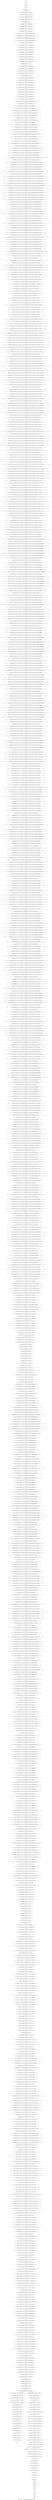 digraph G {
graph [label="Tree-decomposition of width 6 for register allocator (function _erfcf)"]
0[label="0 | : "];
1[label="1 | 540 : "];
2[label="2 | 539 540 : "];
3[label="3 | 8 539 : 4 5 6 7 8 9 10 11 "];
4[label="4 | 8 538 539 : 4 5 6 7 8 9 10 11 870 871 872 873 "];
5[label="5 | 8 537 538 539 : 4 5 6 7 8 9 10 11 870 871 872 873 "];
6[label="6 | 8 536 537 539 : 4 5 6 7 8 9 10 11 870 871 872 873 "];
7[label="7 | 8 535 536 539 : 4 5 6 7 8 9 10 11 862 863 864 865 "];
8[label="8 | 8 534 535 539 : 4 5 6 7 8 9 10 11 862 863 864 865 "];
9[label="9 | 8 533 534 539 : 4 5 6 7 8 9 10 11 862 863 864 865 866 867 868 869 "];
10[label="10 | 8 532 533 534 539 : 4 5 6 7 8 9 10 11 862 863 864 865 866 867 868 869 "];
11[label="11 | 8 531 532 534 539 : 4 5 6 7 8 9 10 11 862 863 864 865 866 867 868 869 "];
12[label="12 | 8 530 531 534 539 : 4 5 6 7 8 9 10 11 862 863 864 865 "];
13[label="13 | 8 529 530 534 539 : 4 5 6 7 8 9 10 11 409 862 863 864 865 "];
14[label="14 | 8 528 529 539 : 4 5 6 7 8 9 10 11 409 862 863 864 865 "];
15[label="15 | 8 527 528 539 : 4 5 6 7 8 9 10 11 409 862 863 864 865 "];
16[label="16 | 8 526 527 539 : 4 5 6 7 8 9 10 11 409 858 859 860 861 "];
17[label="17 | 8 525 526 527 539 : 4 5 6 7 8 9 10 11 409 858 859 860 861 "];
18[label="18 | 8 524 525 527 539 : 4 5 6 7 8 9 10 11 409 858 859 860 861 "];
19[label="19 | 8 523 524 527 539 : 4 5 6 7 8 9 10 11 409 854 855 856 857 "];
20[label="20 | 8 522 523 527 539 : 4 5 6 7 8 9 10 11 409 854 855 856 857 "];
21[label="21 | 8 521 522 527 539 : 4 5 6 7 8 9 10 11 409 854 855 856 857 "];
22[label="22 | 8 520 521 522 527 539 : 4 5 6 7 8 9 10 11 409 854 855 856 857 "];
23[label="23 | 8 519 520 527 539 : 4 5 6 7 8 9 10 11 409 854 855 856 857 "];
24[label="24 | 8 518 519 527 539 : 4 5 6 7 8 9 10 11 409 850 851 852 853 854 855 856 857 "];
25[label="25 | 8 517 518 527 539 : 4 5 6 7 8 9 10 11 409 410 411 412 413 850 851 852 853 "];
26[label="26 | 8 516 517 527 539 : 4 5 6 7 8 9 10 11 409 410 411 412 413 846 847 848 849 850 851 852 853 "];
27[label="27 | 8 515 516 527 539 : 4 5 6 7 8 9 10 11 409 410 411 412 413 846 847 848 849 850 851 852 853 "];
28[label="28 | 8 514 515 527 539 : 4 5 6 7 8 9 10 11 409 410 411 412 413 818 819 820 821 846 847 848 849 "];
29[label="29 | 8 513 514 527 539 : 4 5 6 7 8 9 10 11 409 410 411 412 413 818 819 820 821 842 843 844 845 "];
30[label="30 | 8 512 513 527 539 : 4 5 6 7 8 9 10 11 409 410 411 412 413 818 819 820 821 842 843 844 845 "];
31[label="31 | 8 511 512 527 539 : 4 5 6 7 8 9 10 11 409 410 411 412 413 818 819 820 821 838 839 840 841 842 843 844 845 "];
32[label="32 | 8 510 511 527 539 : 4 5 6 7 8 9 10 11 409 410 411 412 413 818 819 820 821 838 839 840 841 "];
33[label="33 | 8 509 510 527 539 : 4 5 6 7 8 9 10 11 409 410 411 412 413 818 819 820 821 830 831 832 833 838 839 840 841 "];
34[label="34 | 8 508 509 527 539 : 4 5 6 7 8 9 10 11 409 410 411 412 413 818 819 820 821 830 831 832 833 834 835 836 837 "];
35[label="35 | 8 507 508 527 539 : 4 5 6 7 8 9 10 11 409 410 411 412 413 818 819 820 821 830 831 832 833 834 835 836 837 "];
36[label="36 | 8 506 507 527 539 : 4 5 6 7 8 9 10 11 409 410 411 412 413 514 515 516 517 818 819 820 821 830 831 832 833 834 835 836 837 "];
37[label="37 | 8 505 506 527 539 : 4 5 6 7 8 9 10 11 409 410 411 412 413 514 515 516 517 614 615 616 617 818 819 820 821 830 831 832 833 "];
38[label="38 | 8 504 505 527 539 : 4 5 6 7 8 9 10 11 409 410 411 412 413 514 515 516 517 614 615 616 617 818 819 820 821 830 831 832 833 "];
39[label="39 | 8 503 504 527 539 : 4 5 6 7 8 9 10 11 409 410 411 412 413 514 515 516 517 614 615 616 617 818 819 820 821 822 823 824 825 830 831 832 833 "];
40[label="40 | 8 502 503 527 539 : 4 5 6 7 8 9 10 11 409 410 411 412 413 514 515 516 517 614 615 616 617 818 819 820 821 822 823 824 825 826 827 828 829 "];
41[label="41 | 8 501 502 527 539 : 4 5 6 7 8 9 10 11 409 410 411 412 413 514 515 516 517 614 615 616 617 818 819 820 821 822 823 824 825 826 827 828 829 "];
42[label="42 | 8 500 501 527 539 : 4 5 6 7 8 9 10 11 409 410 411 412 413 514 515 516 517 614 615 616 617 802 803 804 805 818 819 820 821 822 823 824 825 826 827 828 829 "];
43[label="43 | 8 499 500 527 539 : 4 5 6 7 8 9 10 11 409 410 411 412 413 514 515 516 517 614 615 616 617 802 803 804 805 818 819 820 821 822 823 824 825 "];
44[label="44 | 8 498 499 527 539 : 4 5 6 7 8 9 10 11 409 410 411 412 413 514 515 516 517 614 615 616 617 802 803 804 805 818 819 820 821 822 823 824 825 "];
45[label="45 | 8 497 498 527 539 : 4 5 6 7 8 9 10 11 409 410 411 412 413 514 515 516 517 614 615 616 617 802 803 804 805 818 819 820 821 822 823 824 825 "];
46[label="46 | 8 496 497 527 539 : 4 5 6 7 8 9 10 11 409 410 411 412 413 514 515 516 517 614 615 616 617 802 803 804 805 818 819 820 821 "];
47[label="47 | 8 495 496 527 539 : 4 5 6 7 8 9 10 11 409 410 411 412 413 514 515 516 517 614 615 616 617 802 803 804 805 818 819 820 821 "];
48[label="48 | 8 494 495 527 539 : 4 5 6 7 8 9 10 11 409 410 411 412 413 514 515 516 517 614 615 616 617 802 803 804 805 814 815 816 817 818 819 820 821 "];
49[label="49 | 8 493 494 527 539 : 4 5 6 7 8 9 10 11 409 410 411 412 413 514 515 516 517 614 615 616 617 802 803 804 805 814 815 816 817 "];
50[label="50 | 8 492 493 527 539 : 4 5 6 7 8 9 10 11 409 410 411 412 413 514 515 516 517 614 615 616 617 802 803 804 805 810 811 812 813 814 815 816 817 "];
51[label="51 | 8 491 492 527 539 : 4 5 6 7 8 9 10 11 409 410 411 412 413 514 515 516 517 614 615 616 617 802 803 804 805 810 811 812 813 "];
52[label="52 | 8 490 491 527 539 : 4 5 6 7 8 9 10 11 409 410 411 412 413 514 515 516 517 614 615 616 617 802 803 804 805 810 811 812 813 "];
53[label="53 | 8 489 490 527 539 : 4 5 6 7 8 9 10 11 409 410 411 412 413 514 515 516 517 614 615 616 617 802 803 804 805 806 807 808 809 810 811 812 813 "];
54[label="54 | 8 488 489 527 539 : 4 5 6 7 8 9 10 11 409 410 411 412 413 514 515 516 517 614 615 616 617 802 803 804 805 806 807 808 809 "];
55[label="55 | 8 487 488 527 539 : 4 5 6 7 8 9 10 11 409 410 411 412 413 514 515 516 517 614 615 616 617 802 803 804 805 806 807 808 809 "];
56[label="56 | 8 486 487 527 539 : 4 5 6 7 8 9 10 11 409 410 411 412 413 514 515 516 517 614 615 616 617 800 801 802 803 804 805 806 807 808 809 "];
57[label="57 | 8 485 486 527 539 : 4 5 6 7 8 9 10 11 409 410 411 412 413 514 515 516 517 614 615 616 617 800 801 802 803 804 805 "];
58[label="58 | 8 484 485 527 539 : 4 5 6 7 8 9 10 11 409 410 411 412 413 514 515 516 517 614 615 616 617 794 795 796 797 798 799 800 801 "];
59[label="59 | 8 483 484 527 539 : 4 5 6 7 8 9 10 11 409 410 411 412 413 514 515 516 517 614 615 616 617 790 791 792 793 794 795 796 797 798 799 "];
60[label="60 | 8 482 483 527 539 : 4 5 6 7 8 9 10 11 409 410 411 412 413 514 515 516 517 614 615 616 617 790 791 792 793 794 795 796 797 798 799 "];
61[label="61 | 8 481 482 527 539 : 4 5 6 7 8 9 10 11 409 410 411 412 413 514 515 516 517 614 615 616 617 788 789 790 791 792 793 794 795 "];
62[label="62 | 8 480 481 527 539 : 4 5 6 7 8 9 10 11 409 410 411 412 413 514 515 516 517 614 615 616 617 788 789 790 791 792 793 "];
63[label="63 | 8 479 480 527 539 : 4 5 6 7 8 9 10 11 409 410 411 412 413 514 515 516 517 614 615 616 617 786 787 788 789 "];
64[label="64 | 8 478 479 527 539 : 4 5 6 7 8 9 10 11 409 410 411 412 413 514 515 516 517 614 615 616 617 786 787 "];
65[label="65 | 8 477 478 527 539 : 4 5 6 7 8 9 10 11 409 410 411 412 413 514 515 516 517 614 615 616 617 786 787 "];
66[label="66 | 8 476 477 527 539 : 4 5 6 7 8 9 10 11 409 410 411 412 413 514 515 516 517 614 615 616 617 782 783 784 785 "];
67[label="67 | 8 475 476 477 527 539 : 4 5 6 7 8 9 10 11 409 410 411 412 413 514 515 516 517 614 615 616 617 782 783 784 785 "];
68[label="68 | 8 474 475 477 527 539 : 4 5 6 7 8 9 10 11 409 410 411 412 413 514 515 516 517 614 615 616 617 778 779 780 781 782 783 784 785 "];
69[label="69 | 8 473 474 477 527 539 : 4 5 6 7 8 9 10 11 409 410 411 412 413 514 515 516 517 614 615 616 617 778 779 780 781 "];
70[label="70 | 8 472 473 477 527 539 : 4 5 6 7 8 9 10 11 409 410 411 412 413 514 515 516 517 614 615 616 617 778 779 780 781 "];
71[label="71 | 8 471 472 477 527 539 : 4 5 6 7 8 9 10 11 409 410 411 412 413 422 423 424 425 514 515 516 517 614 615 616 617 778 779 780 781 "];
72[label="72 | 8 470 471 477 527 539 : 4 5 6 7 8 9 10 11 409 410 411 412 413 422 423 424 425 514 515 516 517 614 615 616 617 774 775 776 777 "];
73[label="73 | 8 469 470 477 527 539 : 4 5 6 7 8 9 10 11 409 410 411 412 413 422 423 424 425 514 515 516 517 614 615 616 617 774 775 776 777 "];
74[label="74 | 8 468 469 477 527 539 : 4 5 6 7 8 9 10 11 409 410 411 412 413 422 423 424 425 514 515 516 517 614 615 616 617 770 771 772 773 774 775 776 777 "];
75[label="75 | 8 467 468 477 527 539 : 4 5 6 7 8 9 10 11 409 410 411 412 413 422 423 424 425 514 515 516 517 614 615 616 617 766 767 768 769 770 771 772 773 "];
76[label="76 | 8 466 467 477 527 539 : 4 5 6 7 8 9 10 11 409 410 411 412 413 422 423 424 425 514 515 516 517 614 615 616 617 766 767 768 769 770 771 772 773 "];
77[label="77 | 8 465 466 477 527 539 : 4 5 6 7 8 9 10 11 409 410 411 412 413 422 423 424 425 514 515 516 517 614 615 616 617 766 767 768 769 770 771 772 773 "];
78[label="78 | 8 464 465 477 527 539 : 4 5 6 7 8 9 10 11 409 410 411 412 413 422 423 424 425 514 515 516 517 614 615 616 617 766 767 768 769 "];
79[label="79 | 8 463 464 477 527 539 : 4 5 6 7 8 9 10 11 409 410 411 412 413 422 423 424 425 514 515 516 517 614 615 616 617 762 763 764 765 "];
80[label="80 | 8 462 463 477 527 539 : 4 5 6 7 8 9 10 11 409 410 411 412 413 422 423 424 425 514 515 516 517 614 615 616 617 762 763 764 765 "];
81[label="81 | 8 461 462 477 527 539 : 4 5 6 7 8 9 10 11 409 410 411 412 413 422 423 424 425 514 515 516 517 614 615 616 617 758 759 760 761 762 763 764 765 "];
82[label="82 | 8 460 461 477 527 539 : 4 5 6 7 8 9 10 11 409 410 411 412 413 422 423 424 425 514 515 516 517 614 615 616 617 754 755 756 757 758 759 760 761 "];
83[label="83 | 8 459 460 477 527 539 : 4 5 6 7 8 9 10 11 409 410 411 412 413 422 423 424 425 514 515 516 517 614 615 616 617 754 755 756 757 758 759 760 761 "];
84[label="84 | 8 458 459 477 527 539 : 4 5 6 7 8 9 10 11 409 410 411 412 413 422 423 424 425 514 515 516 517 614 615 616 617 754 755 756 757 758 759 760 761 "];
85[label="85 | 8 457 458 477 527 539 : 4 5 6 7 8 9 10 11 409 410 411 412 413 422 423 424 425 514 515 516 517 614 615 616 617 754 755 756 757 "];
86[label="86 | 8 456 457 477 527 539 : 4 5 6 7 8 9 10 11 409 410 411 412 413 422 423 424 425 514 515 516 517 614 615 616 617 750 751 752 753 "];
87[label="87 | 8 455 456 477 527 539 : 4 5 6 7 8 9 10 11 409 410 411 412 413 422 423 424 425 514 515 516 517 614 615 616 617 750 751 752 753 "];
88[label="88 | 8 454 455 477 527 539 : 4 5 6 7 8 9 10 11 409 410 411 412 413 422 423 424 425 514 515 516 517 614 615 616 617 746 747 748 749 750 751 752 753 "];
89[label="89 | 8 453 454 477 527 539 : 4 5 6 7 8 9 10 11 409 410 411 412 413 422 423 424 425 514 515 516 517 614 615 616 617 742 743 744 745 746 747 748 749 "];
90[label="90 | 8 452 453 477 527 539 : 4 5 6 7 8 9 10 11 409 410 411 412 413 422 423 424 425 514 515 516 517 614 615 616 617 742 743 744 745 746 747 748 749 "];
91[label="91 | 8 451 452 477 527 539 : 4 5 6 7 8 9 10 11 409 410 411 412 413 422 423 424 425 514 515 516 517 614 615 616 617 742 743 744 745 746 747 748 749 "];
92[label="92 | 8 450 451 477 527 539 : 4 5 6 7 8 9 10 11 409 410 411 412 413 422 423 424 425 514 515 516 517 614 615 616 617 742 743 744 745 "];
93[label="93 | 8 449 450 477 527 539 : 4 5 6 7 8 9 10 11 409 410 411 412 413 422 423 424 425 514 515 516 517 614 615 616 617 738 739 740 741 "];
94[label="94 | 8 448 449 477 527 539 : 4 5 6 7 8 9 10 11 409 410 411 412 413 422 423 424 425 514 515 516 517 614 615 616 617 738 739 740 741 "];
95[label="95 | 8 447 448 477 527 539 : 4 5 6 7 8 9 10 11 409 410 411 412 413 422 423 424 425 514 515 516 517 614 615 616 617 734 735 736 737 738 739 740 741 "];
96[label="96 | 8 446 447 477 527 539 : 4 5 6 7 8 9 10 11 409 410 411 412 413 422 423 424 425 514 515 516 517 614 615 616 617 730 731 732 733 734 735 736 737 "];
97[label="97 | 8 445 446 477 527 539 : 4 5 6 7 8 9 10 11 409 410 411 412 413 422 423 424 425 514 515 516 517 614 615 616 617 730 731 732 733 734 735 736 737 "];
98[label="98 | 8 444 445 477 527 539 : 4 5 6 7 8 9 10 11 409 410 411 412 413 422 423 424 425 514 515 516 517 614 615 616 617 730 731 732 733 734 735 736 737 "];
99[label="99 | 8 443 444 477 527 539 : 4 5 6 7 8 9 10 11 409 410 411 412 413 422 423 424 425 514 515 516 517 614 615 616 617 730 731 732 733 "];
100[label="100 | 8 442 443 477 527 539 : 4 5 6 7 8 9 10 11 409 410 411 412 413 422 423 424 425 514 515 516 517 614 615 616 617 726 727 728 729 "];
101[label="101 | 8 441 442 477 527 539 : 4 5 6 7 8 9 10 11 409 410 411 412 413 422 423 424 425 514 515 516 517 614 615 616 617 726 727 728 729 "];
102[label="102 | 8 440 441 477 527 539 : 4 5 6 7 8 9 10 11 409 410 411 412 413 422 423 424 425 514 515 516 517 614 615 616 617 722 723 724 725 726 727 728 729 "];
103[label="103 | 8 439 440 477 527 539 : 4 5 6 7 8 9 10 11 409 410 411 412 413 422 423 424 425 514 515 516 517 614 615 616 617 718 719 720 721 722 723 724 725 "];
104[label="104 | 8 438 439 477 527 539 : 4 5 6 7 8 9 10 11 409 410 411 412 413 422 423 424 425 514 515 516 517 614 615 616 617 718 719 720 721 722 723 724 725 "];
105[label="105 | 8 437 438 477 527 539 : 4 5 6 7 8 9 10 11 409 410 411 412 413 422 423 424 425 514 515 516 517 614 615 616 617 718 719 720 721 722 723 724 725 "];
106[label="106 | 8 436 437 477 527 539 : 4 5 6 7 8 9 10 11 409 410 411 412 413 422 423 424 425 514 515 516 517 614 615 616 617 718 719 720 721 "];
107[label="107 | 8 435 436 477 527 539 : 4 5 6 7 8 9 10 11 409 410 411 412 413 422 423 424 425 514 515 516 517 614 615 616 617 714 715 716 717 "];
108[label="108 | 8 434 435 477 527 539 : 4 5 6 7 8 9 10 11 409 410 411 412 413 422 423 424 425 514 515 516 517 614 615 616 617 714 715 716 717 "];
109[label="109 | 8 433 434 477 527 539 : 4 5 6 7 8 9 10 11 409 410 411 412 413 422 423 424 425 514 515 516 517 614 615 616 617 710 711 712 713 714 715 716 717 "];
110[label="110 | 8 432 433 477 527 539 : 4 5 6 7 8 9 10 11 409 410 411 412 413 422 423 424 425 514 515 516 517 614 615 616 617 706 707 708 709 710 711 712 713 "];
111[label="111 | 8 431 432 477 527 539 : 4 5 6 7 8 9 10 11 409 410 411 412 413 422 423 424 425 514 515 516 517 614 615 616 617 706 707 708 709 710 711 712 713 "];
112[label="112 | 8 430 431 477 527 539 : 4 5 6 7 8 9 10 11 409 410 411 412 413 422 423 424 425 514 515 516 517 614 615 616 617 706 707 708 709 710 711 712 713 "];
113[label="113 | 8 429 430 477 527 539 : 4 5 6 7 8 9 10 11 409 410 411 412 413 422 423 424 425 514 515 516 517 614 615 616 617 706 707 708 709 "];
114[label="114 | 8 428 429 477 527 539 : 4 5 6 7 8 9 10 11 409 410 411 412 413 422 423 424 425 514 515 516 517 614 615 616 617 702 703 704 705 "];
115[label="115 | 8 427 428 477 527 539 : 4 5 6 7 8 9 10 11 409 410 411 412 413 422 423 424 425 514 515 516 517 614 615 616 617 702 703 704 705 "];
116[label="116 | 8 426 427 477 527 539 : 4 5 6 7 8 9 10 11 409 410 411 412 413 422 423 424 425 514 515 516 517 614 615 616 617 698 699 700 701 702 703 704 705 "];
117[label="117 | 8 425 426 477 527 539 : 4 5 6 7 8 9 10 11 409 410 411 412 413 422 423 424 425 514 515 516 517 614 615 616 617 698 699 700 701 "];
118[label="118 | 8 424 425 477 527 539 : 4 5 6 7 8 9 10 11 409 410 411 412 413 422 423 424 425 514 515 516 517 614 615 616 617 694 695 696 697 698 699 700 701 "];
119[label="119 | 8 423 424 477 527 539 : 4 5 6 7 8 9 10 11 409 410 411 412 413 422 423 424 425 514 515 516 517 614 615 616 617 690 691 692 693 694 695 696 697 "];
120[label="120 | 8 422 423 477 527 539 : 4 5 6 7 8 9 10 11 409 410 411 412 413 422 423 424 425 514 515 516 517 614 615 616 617 690 691 692 693 694 695 696 697 "];
121[label="121 | 8 421 422 477 527 539 : 4 5 6 7 8 9 10 11 409 410 411 412 413 422 423 424 425 514 515 516 517 614 615 616 617 690 691 692 693 694 695 696 697 "];
122[label="122 | 8 420 421 477 527 539 : 4 5 6 7 8 9 10 11 409 410 411 412 413 422 423 424 425 514 515 516 517 614 615 616 617 690 691 692 693 "];
123[label="123 | 8 419 420 477 527 539 : 4 5 6 7 8 9 10 11 409 410 411 412 413 422 423 424 425 514 515 516 517 614 615 616 617 686 687 688 689 "];
124[label="124 | 8 418 419 477 527 539 : 4 5 6 7 8 9 10 11 409 410 411 412 413 422 423 424 425 514 515 516 517 614 615 616 617 686 687 688 689 "];
125[label="125 | 8 417 418 477 527 539 : 4 5 6 7 8 9 10 11 409 410 411 412 413 422 423 424 425 514 515 516 517 614 615 616 617 682 683 684 685 686 687 688 689 "];
126[label="126 | 8 416 417 477 527 539 : 4 5 6 7 8 9 10 11 409 410 411 412 413 422 423 424 425 514 515 516 517 614 615 616 617 678 679 680 681 682 683 684 685 "];
127[label="127 | 8 415 416 477 527 539 : 4 5 6 7 8 9 10 11 409 410 411 412 413 422 423 424 425 514 515 516 517 614 615 616 617 678 679 680 681 682 683 684 685 "];
128[label="128 | 8 414 415 477 527 539 : 4 5 6 7 8 9 10 11 409 410 411 412 413 422 423 424 425 514 515 516 517 614 615 616 617 678 679 680 681 682 683 684 685 "];
129[label="129 | 8 413 414 477 527 539 : 4 5 6 7 8 9 10 11 409 410 411 412 413 422 423 424 425 514 515 516 517 614 615 616 617 678 679 680 681 "];
130[label="130 | 8 412 413 477 527 539 : 4 5 6 7 8 9 10 11 409 410 411 412 413 422 423 424 425 514 515 516 517 614 615 616 617 674 675 676 677 "];
131[label="131 | 8 411 412 477 527 539 : 4 5 6 7 8 9 10 11 409 410 411 412 413 422 423 424 425 514 515 516 517 614 615 616 617 674 675 676 677 "];
132[label="132 | 8 410 411 477 527 539 : 4 5 6 7 8 9 10 11 409 410 411 412 413 422 423 424 425 514 515 516 517 614 615 616 617 670 671 672 673 674 675 676 677 "];
133[label="133 | 8 409 410 477 527 539 : 4 5 6 7 8 9 10 11 409 410 411 412 413 422 423 424 425 514 515 516 517 614 615 616 617 666 667 668 669 670 671 672 673 "];
134[label="134 | 8 408 409 477 527 539 : 4 5 6 7 8 9 10 11 409 410 411 412 413 422 423 424 425 514 515 516 517 614 615 616 617 666 667 668 669 670 671 672 673 "];
135[label="135 | 8 407 408 477 527 539 : 4 5 6 7 8 9 10 11 409 410 411 412 413 422 423 424 425 514 515 516 517 614 615 616 617 666 667 668 669 670 671 672 673 "];
136[label="136 | 8 406 407 477 527 539 : 4 5 6 7 8 9 10 11 409 410 411 412 413 422 423 424 425 514 515 516 517 614 615 616 617 666 667 668 669 "];
137[label="137 | 8 405 406 477 527 539 : 4 5 6 7 8 9 10 11 409 410 411 412 413 422 423 424 425 514 515 516 517 614 615 616 617 662 663 664 665 "];
138[label="138 | 8 404 405 477 527 539 : 4 5 6 7 8 9 10 11 409 410 411 412 413 422 423 424 425 514 515 516 517 614 615 616 617 662 663 664 665 "];
139[label="139 | 8 403 404 477 527 539 : 4 5 6 7 8 9 10 11 409 410 411 412 413 422 423 424 425 514 515 516 517 614 615 616 617 658 659 660 661 662 663 664 665 "];
140[label="140 | 8 402 403 477 527 539 : 4 5 6 7 8 9 10 11 409 410 411 412 413 422 423 424 425 514 515 516 517 614 615 616 617 654 655 656 657 658 659 660 661 "];
141[label="141 | 8 401 402 477 527 539 : 4 5 6 7 8 9 10 11 409 410 411 412 413 422 423 424 425 514 515 516 517 614 615 616 617 654 655 656 657 658 659 660 661 "];
142[label="142 | 8 400 401 477 527 539 : 4 5 6 7 8 9 10 11 409 410 411 412 413 422 423 424 425 514 515 516 517 614 615 616 617 654 655 656 657 658 659 660 661 "];
143[label="143 | 8 399 400 477 527 539 : 4 5 6 7 8 9 10 11 409 410 411 412 413 422 423 424 425 514 515 516 517 614 615 616 617 654 655 656 657 "];
144[label="144 | 8 398 399 477 527 539 : 4 5 6 7 8 9 10 11 409 410 411 412 413 422 423 424 425 514 515 516 517 614 615 616 617 650 651 652 653 "];
145[label="145 | 8 397 398 477 527 539 : 4 5 6 7 8 9 10 11 409 410 411 412 413 422 423 424 425 514 515 516 517 614 615 616 617 650 651 652 653 "];
146[label="146 | 8 396 397 477 527 539 : 4 5 6 7 8 9 10 11 409 410 411 412 413 422 423 424 425 514 515 516 517 614 615 616 617 646 647 648 649 650 651 652 653 "];
147[label="147 | 8 395 396 477 527 539 : 4 5 6 7 8 9 10 11 409 410 411 412 413 422 423 424 425 514 515 516 517 614 615 616 617 642 643 644 645 646 647 648 649 "];
148[label="148 | 8 394 395 477 527 539 : 4 5 6 7 8 9 10 11 409 410 411 412 413 422 423 424 425 514 515 516 517 614 615 616 617 642 643 644 645 646 647 648 649 "];
149[label="149 | 8 393 394 477 527 539 : 4 5 6 7 8 9 10 11 409 410 411 412 413 422 423 424 425 514 515 516 517 614 615 616 617 642 643 644 645 646 647 648 649 "];
150[label="150 | 8 392 393 477 527 539 : 4 5 6 7 8 9 10 11 409 410 411 412 413 422 423 424 425 514 515 516 517 614 615 616 617 642 643 644 645 "];
151[label="151 | 8 391 392 477 527 539 : 4 5 6 7 8 9 10 11 409 410 411 412 413 422 423 424 425 514 515 516 517 614 615 616 617 638 639 640 641 "];
152[label="152 | 8 390 391 477 527 539 : 4 5 6 7 8 9 10 11 409 410 411 412 413 422 423 424 425 514 515 516 517 614 615 616 617 638 639 640 641 "];
153[label="153 | 8 389 390 477 527 539 : 4 5 6 7 8 9 10 11 409 410 411 412 413 422 423 424 425 514 515 516 517 614 615 616 617 634 635 636 637 638 639 640 641 "];
154[label="154 | 8 388 389 477 527 539 : 4 5 6 7 8 9 10 11 409 410 411 412 413 422 423 424 425 514 515 516 517 614 615 616 617 630 631 632 633 634 635 636 637 "];
155[label="155 | 8 387 388 477 527 539 : 4 5 6 7 8 9 10 11 409 410 411 412 413 422 423 424 425 514 515 516 517 614 615 616 617 630 631 632 633 634 635 636 637 "];
156[label="156 | 8 386 387 477 527 539 : 4 5 6 7 8 9 10 11 409 410 411 412 413 422 423 424 425 514 515 516 517 614 615 616 617 630 631 632 633 634 635 636 637 "];
157[label="157 | 8 385 386 477 527 539 : 4 5 6 7 8 9 10 11 409 410 411 412 413 422 423 424 425 514 515 516 517 614 615 616 617 630 631 632 633 "];
158[label="158 | 8 384 385 477 527 539 : 4 5 6 7 8 9 10 11 409 410 411 412 413 422 423 424 425 514 515 516 517 614 615 616 617 626 627 628 629 "];
159[label="159 | 8 383 384 477 527 539 : 4 5 6 7 8 9 10 11 409 410 411 412 413 422 423 424 425 514 515 516 517 614 615 616 617 626 627 628 629 "];
160[label="160 | 8 382 383 477 527 539 : 4 5 6 7 8 9 10 11 409 410 411 412 413 422 423 424 425 514 515 516 517 614 615 616 617 626 627 628 629 "];
161[label="161 | 8 381 382 477 527 539 : 4 5 6 7 8 9 10 11 409 410 411 412 413 422 423 424 425 514 515 516 517 614 615 616 617 622 623 624 625 "];
162[label="162 | 8 380 381 382 477 527 539 : 4 5 6 7 8 9 10 11 409 410 411 412 413 422 423 424 425 514 515 516 517 614 615 616 617 622 623 624 625 "];
163[label="163 | 8 379 380 382 477 527 539 : 4 5 6 7 8 9 10 11 409 410 411 412 413 422 423 424 425 514 515 516 517 614 615 616 617 622 623 624 625 "];
164[label="164 | 8 378 379 382 477 527 539 : 4 5 6 7 8 9 10 11 409 410 411 412 413 422 423 424 425 514 515 516 517 614 615 616 617 618 619 620 621 "];
165[label="165 | 8 377 378 382 477 527 539 : 4 5 6 7 8 9 10 11 409 410 411 412 413 422 423 424 425 514 515 516 517 614 615 616 617 618 619 620 621 "];
166[label="166 | 8 376 377 382 477 527 539 : 4 5 6 7 8 9 10 11 409 410 411 412 413 422 423 424 425 514 515 516 517 614 615 616 617 618 619 620 621 "];
167[label="167 | 8 375 376 382 477 527 539 : 4 5 6 7 8 9 10 11 409 410 411 412 413 422 423 424 425 514 515 516 517 614 615 616 617 "];
168[label="168 | 8 374 375 382 477 527 539 : 4 5 6 7 8 9 10 11 208 409 410 411 412 413 422 423 424 425 514 515 516 517 614 615 616 617 "];
169[label="169 | 8 373 374 477 527 539 : 4 5 6 7 8 9 10 11 208 409 410 411 412 413 422 423 424 425 514 515 516 517 614 615 616 617 "];
170[label="170 | 8 372 373 477 527 539 : 4 5 6 7 8 9 10 11 208 409 410 411 412 413 422 423 424 425 514 515 516 517 614 615 616 617 "];
171[label="171 | 8 371 372 373 527 539 : 4 5 6 7 8 9 10 11 208 409 410 411 412 413 422 423 424 425 514 515 516 517 610 611 612 613 614 615 616 617 "];
172[label="172 | 8 370 371 373 527 539 : 4 5 6 7 8 9 10 11 208 409 410 411 412 413 422 423 424 425 514 515 516 517 610 611 612 613 614 615 616 617 "];
173[label="173 | 8 369 370 373 527 539 : 4 5 6 7 8 9 10 11 208 409 410 411 412 413 422 423 424 425 514 515 516 517 606 607 608 609 610 611 612 613 "];
174[label="174 | 8 368 369 373 527 539 : 4 5 6 7 8 9 10 11 208 409 410 411 412 413 422 423 424 425 514 515 516 517 606 607 608 609 "];
175[label="175 | 8 367 368 373 527 539 : 4 5 6 7 8 9 10 11 208 409 410 411 412 413 422 423 424 425 514 515 516 517 606 607 608 609 "];
176[label="176 | 8 366 367 373 527 539 : 4 5 6 7 8 9 10 11 208 409 410 411 412 413 422 423 424 425 514 515 516 517 606 607 608 609 "];
177[label="177 | 8 365 366 373 527 539 : 4 5 6 7 8 9 10 11 208 409 410 411 412 413 422 423 424 425 514 515 516 517 602 603 604 605 "];
178[label="178 | 8 364 365 373 527 539 : 4 5 6 7 8 9 10 11 208 409 410 411 412 413 422 423 424 425 514 515 516 517 602 603 604 605 "];
179[label="179 | 8 363 364 373 527 539 : 4 5 6 7 8 9 10 11 208 409 410 411 412 413 422 423 424 425 514 515 516 517 598 599 600 601 602 603 604 605 "];
180[label="180 | 8 362 363 373 527 539 : 4 5 6 7 8 9 10 11 208 409 410 411 412 413 422 423 424 425 514 515 516 517 594 595 596 597 598 599 600 601 "];
181[label="181 | 8 361 362 373 527 539 : 4 5 6 7 8 9 10 11 208 409 410 411 412 413 422 423 424 425 514 515 516 517 594 595 596 597 598 599 600 601 "];
182[label="182 | 8 360 361 373 527 539 : 4 5 6 7 8 9 10 11 208 409 410 411 412 413 422 423 424 425 514 515 516 517 594 595 596 597 598 599 600 601 "];
183[label="183 | 8 359 360 373 527 539 : 4 5 6 7 8 9 10 11 208 409 410 411 412 413 422 423 424 425 514 515 516 517 594 595 596 597 "];
184[label="184 | 8 358 359 373 527 539 : 4 5 6 7 8 9 10 11 208 409 410 411 412 413 422 423 424 425 514 515 516 517 590 591 592 593 "];
185[label="185 | 8 357 358 373 527 539 : 4 5 6 7 8 9 10 11 208 409 410 411 412 413 422 423 424 425 514 515 516 517 590 591 592 593 "];
186[label="186 | 8 356 357 373 527 539 : 4 5 6 7 8 9 10 11 208 409 410 411 412 413 422 423 424 425 514 515 516 517 586 587 588 589 590 591 592 593 "];
187[label="187 | 8 355 356 373 527 539 : 4 5 6 7 8 9 10 11 208 409 410 411 412 413 422 423 424 425 514 515 516 517 582 583 584 585 586 587 588 589 "];
188[label="188 | 8 354 355 373 527 539 : 4 5 6 7 8 9 10 11 208 409 410 411 412 413 422 423 424 425 514 515 516 517 582 583 584 585 586 587 588 589 "];
189[label="189 | 8 353 354 373 527 539 : 4 5 6 7 8 9 10 11 208 409 410 411 412 413 422 423 424 425 514 515 516 517 582 583 584 585 586 587 588 589 "];
190[label="190 | 8 352 353 373 527 539 : 4 5 6 7 8 9 10 11 208 409 410 411 412 413 422 423 424 425 514 515 516 517 582 583 584 585 "];
191[label="191 | 8 351 352 373 527 539 : 4 5 6 7 8 9 10 11 208 409 410 411 412 413 422 423 424 425 514 515 516 517 578 579 580 581 "];
192[label="192 | 8 350 351 373 527 539 : 4 5 6 7 8 9 10 11 208 409 410 411 412 413 422 423 424 425 514 515 516 517 578 579 580 581 "];
193[label="193 | 8 349 350 373 527 539 : 4 5 6 7 8 9 10 11 208 409 410 411 412 413 422 423 424 425 514 515 516 517 574 575 576 577 578 579 580 581 "];
194[label="194 | 8 348 349 373 527 539 : 4 5 6 7 8 9 10 11 208 409 410 411 412 413 422 423 424 425 514 515 516 517 570 571 572 573 574 575 576 577 "];
195[label="195 | 8 347 348 373 527 539 : 4 5 6 7 8 9 10 11 208 409 410 411 412 413 422 423 424 425 514 515 516 517 570 571 572 573 574 575 576 577 "];
196[label="196 | 8 346 347 373 527 539 : 4 5 6 7 8 9 10 11 208 409 410 411 412 413 422 423 424 425 514 515 516 517 570 571 572 573 574 575 576 577 "];
197[label="197 | 8 345 346 373 527 539 : 4 5 6 7 8 9 10 11 208 409 410 411 412 413 422 423 424 425 514 515 516 517 570 571 572 573 "];
198[label="198 | 8 344 345 373 527 539 : 4 5 6 7 8 9 10 11 208 409 410 411 412 413 422 423 424 425 514 515 516 517 566 567 568 569 "];
199[label="199 | 8 343 344 373 527 539 : 4 5 6 7 8 9 10 11 208 409 410 411 412 413 422 423 424 425 514 515 516 517 566 567 568 569 "];
200[label="200 | 8 342 343 373 527 539 : 4 5 6 7 8 9 10 11 208 409 410 411 412 413 422 423 424 425 514 515 516 517 562 563 564 565 566 567 568 569 "];
201[label="201 | 8 341 342 373 527 539 : 4 5 6 7 8 9 10 11 208 409 410 411 412 413 422 423 424 425 514 515 516 517 558 559 560 561 562 563 564 565 "];
202[label="202 | 8 340 341 373 527 539 : 4 5 6 7 8 9 10 11 208 409 410 411 412 413 422 423 424 425 514 515 516 517 558 559 560 561 562 563 564 565 "];
203[label="203 | 8 339 340 373 527 539 : 4 5 6 7 8 9 10 11 208 409 410 411 412 413 422 423 424 425 514 515 516 517 558 559 560 561 562 563 564 565 "];
204[label="204 | 8 338 339 373 527 539 : 4 5 6 7 8 9 10 11 208 409 410 411 412 413 422 423 424 425 514 515 516 517 558 559 560 561 "];
205[label="205 | 8 337 338 373 527 539 : 4 5 6 7 8 9 10 11 208 409 410 411 412 413 422 423 424 425 514 515 516 517 554 555 556 557 "];
206[label="206 | 8 336 337 373 527 539 : 4 5 6 7 8 9 10 11 208 409 410 411 412 413 422 423 424 425 514 515 516 517 554 555 556 557 "];
207[label="207 | 8 335 336 373 527 539 : 4 5 6 7 8 9 10 11 208 409 410 411 412 413 422 423 424 425 514 515 516 517 550 551 552 553 554 555 556 557 "];
208[label="208 | 8 334 335 373 527 539 : 4 5 6 7 8 9 10 11 208 409 410 411 412 413 422 423 424 425 514 515 516 517 546 547 548 549 550 551 552 553 "];
209[label="209 | 8 333 334 373 527 539 : 4 5 6 7 8 9 10 11 208 409 410 411 412 413 422 423 424 425 514 515 516 517 546 547 548 549 550 551 552 553 "];
210[label="210 | 8 332 333 373 527 539 : 4 5 6 7 8 9 10 11 208 409 410 411 412 413 422 423 424 425 514 515 516 517 546 547 548 549 550 551 552 553 "];
211[label="211 | 8 331 332 373 527 539 : 4 5 6 7 8 9 10 11 208 409 410 411 412 413 422 423 424 425 514 515 516 517 546 547 548 549 "];
212[label="212 | 8 330 331 373 527 539 : 4 5 6 7 8 9 10 11 208 409 410 411 412 413 422 423 424 425 514 515 516 517 542 543 544 545 "];
213[label="213 | 8 329 330 373 527 539 : 4 5 6 7 8 9 10 11 208 409 410 411 412 413 422 423 424 425 514 515 516 517 542 543 544 545 "];
214[label="214 | 8 328 329 373 527 539 : 4 5 6 7 8 9 10 11 208 409 410 411 412 413 422 423 424 425 514 515 516 517 538 539 540 541 542 543 544 545 "];
215[label="215 | 8 327 328 373 527 539 : 4 5 6 7 8 9 10 11 208 409 410 411 412 413 422 423 424 425 514 515 516 517 534 535 536 537 538 539 540 541 "];
216[label="216 | 8 326 327 373 527 539 : 4 5 6 7 8 9 10 11 208 409 410 411 412 413 422 423 424 425 514 515 516 517 534 535 536 537 538 539 540 541 "];
217[label="217 | 8 325 326 373 527 539 : 4 5 6 7 8 9 10 11 208 409 410 411 412 413 422 423 424 425 514 515 516 517 534 535 536 537 538 539 540 541 "];
218[label="218 | 8 324 325 373 527 539 : 4 5 6 7 8 9 10 11 208 409 410 411 412 413 422 423 424 425 514 515 516 517 534 535 536 537 "];
219[label="219 | 8 323 324 373 527 539 : 4 5 6 7 8 9 10 11 208 409 410 411 412 413 422 423 424 425 514 515 516 517 530 531 532 533 "];
220[label="220 | 8 322 323 373 527 539 : 4 5 6 7 8 9 10 11 208 409 410 411 412 413 422 423 424 425 514 515 516 517 530 531 532 533 "];
221[label="221 | 8 321 322 373 527 539 : 4 5 6 7 8 9 10 11 208 409 410 411 412 413 422 423 424 425 514 515 516 517 526 527 528 529 530 531 532 533 "];
222[label="222 | 8 320 321 373 527 539 : 4 5 6 7 8 9 10 11 208 409 410 411 412 413 422 423 424 425 514 515 516 517 522 523 524 525 526 527 528 529 "];
223[label="223 | 8 319 320 373 527 539 : 4 5 6 7 8 9 10 11 208 409 410 411 412 413 422 423 424 425 514 515 516 517 522 523 524 525 526 527 528 529 "];
224[label="224 | 8 318 319 373 527 539 : 4 5 6 7 8 9 10 11 208 409 410 411 412 413 422 423 424 425 514 515 516 517 522 523 524 525 526 527 528 529 "];
225[label="225 | 8 317 318 373 527 539 : 4 5 6 7 8 9 10 11 208 409 410 411 412 413 422 423 424 425 514 515 516 517 522 523 524 525 "];
226[label="226 | 8 316 317 373 527 539 : 4 5 6 7 8 9 10 11 208 409 410 411 412 413 422 423 424 425 514 515 516 517 518 519 520 521 "];
227[label="227 | 8 315 316 373 527 539 : 4 5 6 7 8 9 10 11 208 409 410 411 412 413 422 423 424 425 514 515 516 517 518 519 520 521 "];
228[label="228 | 8 314 315 373 527 539 : 4 5 6 7 8 9 10 11 208 409 410 411 412 413 422 423 424 425 510 511 512 513 514 515 516 517 518 519 520 521 "];
229[label="229 | 8 313 314 373 527 539 : 4 5 6 7 8 9 10 11 208 409 410 411 412 413 422 423 424 425 510 511 512 513 514 515 516 517 "];
230[label="230 | 8 312 313 373 527 539 : 4 5 6 7 8 9 10 11 208 409 410 411 412 413 422 423 424 425 506 507 508 509 510 511 512 513 "];
231[label="231 | 8 311 312 373 527 539 : 4 5 6 7 8 9 10 11 208 409 410 411 412 413 422 423 424 425 502 503 504 505 506 507 508 509 "];
232[label="232 | 8 310 311 373 527 539 : 4 5 6 7 8 9 10 11 208 409 410 411 412 413 422 423 424 425 502 503 504 505 506 507 508 509 "];
233[label="233 | 8 309 310 373 527 539 : 4 5 6 7 8 9 10 11 208 409 410 411 412 413 422 423 424 425 502 503 504 505 506 507 508 509 "];
234[label="234 | 8 308 309 373 527 539 : 4 5 6 7 8 9 10 11 208 409 410 411 412 413 422 423 424 425 502 503 504 505 "];
235[label="235 | 8 307 308 373 527 539 : 4 5 6 7 8 9 10 11 208 409 410 411 412 413 422 423 424 425 498 499 500 501 "];
236[label="236 | 8 306 307 373 527 539 : 4 5 6 7 8 9 10 11 208 409 410 411 412 413 422 423 424 425 498 499 500 501 "];
237[label="237 | 8 305 306 373 527 539 : 4 5 6 7 8 9 10 11 208 409 410 411 412 413 422 423 424 425 494 495 496 497 498 499 500 501 "];
238[label="238 | 8 304 305 373 527 539 : 4 5 6 7 8 9 10 11 208 409 410 411 412 413 422 423 424 425 490 491 492 493 494 495 496 497 "];
239[label="239 | 8 303 304 373 527 539 : 4 5 6 7 8 9 10 11 208 409 410 411 412 413 422 423 424 425 490 491 492 493 494 495 496 497 "];
240[label="240 | 8 302 303 373 527 539 : 4 5 6 7 8 9 10 11 208 409 410 411 412 413 422 423 424 425 490 491 492 493 494 495 496 497 "];
241[label="241 | 8 301 302 373 527 539 : 4 5 6 7 8 9 10 11 208 409 410 411 412 413 422 423 424 425 490 491 492 493 "];
242[label="242 | 8 300 301 373 527 539 : 4 5 6 7 8 9 10 11 208 409 410 411 412 413 422 423 424 425 486 487 488 489 "];
243[label="243 | 8 299 300 373 527 539 : 4 5 6 7 8 9 10 11 208 409 410 411 412 413 422 423 424 425 486 487 488 489 "];
244[label="244 | 8 298 299 373 527 539 : 4 5 6 7 8 9 10 11 208 409 410 411 412 413 422 423 424 425 482 483 484 485 486 487 488 489 "];
245[label="245 | 8 297 298 373 527 539 : 4 5 6 7 8 9 10 11 208 409 410 411 412 413 422 423 424 425 478 479 480 481 482 483 484 485 "];
246[label="246 | 8 296 297 373 527 539 : 4 5 6 7 8 9 10 11 208 409 410 411 412 413 422 423 424 425 478 479 480 481 482 483 484 485 "];
247[label="247 | 8 295 296 373 527 539 : 4 5 6 7 8 9 10 11 208 409 410 411 412 413 422 423 424 425 478 479 480 481 482 483 484 485 "];
248[label="248 | 8 294 295 373 527 539 : 4 5 6 7 8 9 10 11 208 409 410 411 412 413 422 423 424 425 478 479 480 481 "];
249[label="249 | 8 293 294 373 527 539 : 4 5 6 7 8 9 10 11 208 409 410 411 412 413 422 423 424 425 474 475 476 477 "];
250[label="250 | 8 292 293 373 527 539 : 4 5 6 7 8 9 10 11 208 409 410 411 412 413 422 423 424 425 474 475 476 477 "];
251[label="251 | 8 291 292 373 527 539 : 4 5 6 7 8 9 10 11 208 409 410 411 412 413 422 423 424 425 470 471 472 473 474 475 476 477 "];
252[label="252 | 8 290 291 373 527 539 : 4 5 6 7 8 9 10 11 208 409 410 411 412 413 422 423 424 425 466 467 468 469 470 471 472 473 "];
253[label="253 | 8 289 290 373 527 539 : 4 5 6 7 8 9 10 11 208 409 410 411 412 413 422 423 424 425 466 467 468 469 470 471 472 473 "];
254[label="254 | 8 288 289 373 527 539 : 4 5 6 7 8 9 10 11 208 409 410 411 412 413 422 423 424 425 466 467 468 469 470 471 472 473 "];
255[label="255 | 8 287 288 373 527 539 : 4 5 6 7 8 9 10 11 208 409 410 411 412 413 422 423 424 425 466 467 468 469 "];
256[label="256 | 8 286 287 373 527 539 : 4 5 6 7 8 9 10 11 208 409 410 411 412 413 422 423 424 425 462 463 464 465 "];
257[label="257 | 8 285 286 373 527 539 : 4 5 6 7 8 9 10 11 208 409 410 411 412 413 422 423 424 425 462 463 464 465 "];
258[label="258 | 8 284 285 373 527 539 : 4 5 6 7 8 9 10 11 208 409 410 411 412 413 422 423 424 425 458 459 460 461 462 463 464 465 "];
259[label="259 | 8 283 284 373 527 539 : 4 5 6 7 8 9 10 11 208 409 410 411 412 413 422 423 424 425 454 455 456 457 458 459 460 461 "];
260[label="260 | 8 282 283 373 527 539 : 4 5 6 7 8 9 10 11 208 409 410 411 412 413 422 423 424 425 454 455 456 457 458 459 460 461 "];
261[label="261 | 8 281 282 373 527 539 : 4 5 6 7 8 9 10 11 208 409 410 411 412 413 422 423 424 425 454 455 456 457 458 459 460 461 "];
262[label="262 | 8 280 281 373 527 539 : 4 5 6 7 8 9 10 11 208 409 410 411 412 413 422 423 424 425 454 455 456 457 "];
263[label="263 | 8 279 280 373 527 539 : 4 5 6 7 8 9 10 11 208 409 410 411 412 413 422 423 424 425 450 451 452 453 "];
264[label="264 | 8 278 279 373 527 539 : 4 5 6 7 8 9 10 11 208 409 410 411 412 413 422 423 424 425 450 451 452 453 "];
265[label="265 | 8 277 278 373 527 539 : 4 5 6 7 8 9 10 11 208 409 410 411 412 413 422 423 424 425 446 447 448 449 450 451 452 453 "];
266[label="266 | 8 276 277 373 527 539 : 4 5 6 7 8 9 10 11 208 409 410 411 412 413 422 423 424 425 442 443 444 445 446 447 448 449 "];
267[label="267 | 8 275 276 373 527 539 : 4 5 6 7 8 9 10 11 208 409 410 411 412 413 422 423 424 425 442 443 444 445 446 447 448 449 "];
268[label="268 | 8 274 275 373 527 539 : 4 5 6 7 8 9 10 11 208 409 410 411 412 413 422 423 424 425 442 443 444 445 446 447 448 449 "];
269[label="269 | 8 273 274 373 527 539 : 4 5 6 7 8 9 10 11 208 409 410 411 412 413 422 423 424 425 442 443 444 445 "];
270[label="270 | 8 272 273 373 527 539 : 4 5 6 7 8 9 10 11 208 409 410 411 412 413 422 423 424 425 438 439 440 441 "];
271[label="271 | 8 271 272 373 527 539 : 4 5 6 7 8 9 10 11 208 409 410 411 412 413 422 423 424 425 438 439 440 441 "];
272[label="272 | 8 270 271 373 527 539 : 4 5 6 7 8 9 10 11 208 409 410 411 412 413 422 423 424 425 434 435 436 437 438 439 440 441 "];
273[label="273 | 8 269 270 373 527 539 : 4 5 6 7 8 9 10 11 208 409 410 411 412 413 422 423 424 425 430 431 432 433 434 435 436 437 "];
274[label="274 | 8 268 269 373 527 539 : 4 5 6 7 8 9 10 11 208 409 410 411 412 413 422 423 424 425 430 431 432 433 434 435 436 437 "];
275[label="275 | 8 267 268 373 527 539 : 4 5 6 7 8 9 10 11 208 409 410 411 412 413 422 423 424 425 430 431 432 433 434 435 436 437 "];
276[label="276 | 8 266 267 373 527 539 : 4 5 6 7 8 9 10 11 208 409 410 411 412 413 422 423 424 425 430 431 432 433 "];
277[label="277 | 8 265 266 373 527 539 : 4 5 6 7 8 9 10 11 208 409 410 411 412 413 422 423 424 425 426 427 428 429 "];
278[label="278 | 8 264 265 373 527 539 : 4 5 6 7 8 9 10 11 208 409 410 411 412 413 422 423 424 425 426 427 428 429 "];
279[label="279 | 8 263 264 373 527 539 : 4 5 6 7 8 9 10 11 208 409 410 411 412 413 422 423 424 425 426 427 428 429 "];
280[label="280 | 8 262 263 527 539 : 4 5 6 7 8 9 10 11 208 409 410 411 412 413 422 423 424 425 "];
281[label="281 | 8 261 262 527 539 : 4 5 6 7 8 9 10 11 208 409 410 411 412 413 418 419 420 421 422 423 424 425 "];
282[label="282 | 8 260 261 527 539 : 4 5 6 7 8 9 10 11 208 409 410 411 412 413 418 419 420 421 422 423 424 425 "];
283[label="283 | 8 259 260 527 539 : 4 5 6 7 8 9 10 11 208 409 410 411 412 413 418 419 420 421 "];
284[label="284 | 8 258 259 527 539 : 4 5 6 7 8 9 10 11 208 409 410 411 412 413 414 415 416 417 "];
285[label="285 | 8 257 258 527 539 : 4 5 6 7 8 9 10 11 208 409 410 411 412 413 414 415 416 417 "];
286[label="286 | 8 256 257 527 539 : 4 5 6 7 8 9 10 11 208 409 410 411 412 413 414 415 416 417 "];
287[label="287 | 8 255 256 527 539 : 4 5 6 7 8 9 10 11 208 409 410 411 412 413 "];
288[label="288 | 8 254 255 527 539 : 4 5 6 7 8 9 10 11 208 409 410 411 412 413 "];
289[label="289 | 8 253 254 527 539 : 4 5 6 7 8 9 10 11 208 409 410 411 412 413 "];
290[label="290 | 8 252 253 527 539 : 4 5 6 7 8 9 10 11 208 409 "];
291[label="291 | 8 251 252 539 : 4 5 6 7 8 9 10 11 208 409 "];
292[label="292 | 8 250 251 539 : 4 5 6 7 8 9 10 11 208 409 "];
293[label="293 | 8 249 250 539 : 4 5 6 7 8 9 10 11 208 409 "];
294[label="294 | 8 248 249 539 : 4 5 6 7 8 9 10 11 208 405 406 407 408 "];
295[label="295 | 8 247 248 249 539 : 4 5 6 7 8 9 10 11 208 405 406 407 408 "];
296[label="296 | 8 246 247 249 539 : 4 5 6 7 8 9 10 11 208 401 402 403 404 405 406 407 408 "];
297[label="297 | 8 245 246 249 539 : 4 5 6 7 8 9 10 11 208 401 402 403 404 "];
298[label="298 | 8 244 245 249 539 : 4 5 6 7 8 9 10 11 208 397 398 399 400 401 402 403 404 "];
299[label="299 | 8 243 244 249 539 : 4 5 6 7 8 9 10 11 208 397 398 399 400 401 402 403 404 "];
300[label="300 | 8 242 243 249 539 : 4 5 6 7 8 9 10 11 208 377 378 379 380 397 398 399 400 "];
301[label="301 | 8 241 242 249 539 : 4 5 6 7 8 9 10 11 208 377 378 379 380 381 382 383 384 "];
302[label="302 | 8 240 241 249 539 : 4 5 6 7 8 9 10 11 208 377 378 379 380 381 382 383 384 "];
303[label="303 | 8 239 240 249 539 : 4 5 6 7 8 9 10 11 208 377 378 379 380 381 382 383 384 393 394 395 396 "];
304[label="304 | 8 238 239 240 249 539 : 4 5 6 7 8 9 10 11 208 377 378 379 380 381 382 383 384 393 394 395 396 "];
305[label="305 | 8 237 238 240 249 539 : 4 5 6 7 8 9 10 11 208 377 378 379 380 381 382 383 384 389 390 391 392 393 394 395 396 "];
306[label="306 | 8 236 237 240 249 539 : 4 5 6 7 8 9 10 11 208 377 378 379 380 381 382 383 384 389 390 391 392 "];
307[label="307 | 8 235 236 240 249 539 : 4 5 6 7 8 9 10 11 208 377 378 379 380 381 382 383 384 385 386 387 388 389 390 391 392 "];
308[label="308 | 8 234 235 240 249 539 : 4 5 6 7 8 9 10 11 208 377 378 379 380 381 382 383 384 385 386 387 388 389 390 391 392 "];
309[label="309 | 8 233 234 240 249 539 : 4 5 6 7 8 9 10 11 208 377 378 379 380 381 382 383 384 385 386 387 388 "];
310[label="310 | 8 232 233 240 249 539 : 4 5 6 7 8 9 10 11 208 377 378 379 380 381 382 383 384 "];
311[label="311 | 8 231 232 240 249 539 : 4 5 6 7 8 9 10 11 208 377 378 379 380 381 382 383 384 "];
312[label="312 | 8 230 231 249 539 : 4 5 6 7 8 9 10 11 208 377 378 379 380 381 382 383 384 "];
313[label="313 | 8 229 230 249 539 : 4 5 6 7 8 9 10 11 208 297 298 299 300 377 378 379 380 381 382 383 384 "];
314[label="314 | 8 228 229 249 539 : 4 5 6 7 8 9 10 11 208 297 298 299 300 373 374 375 376 377 378 379 380 "];
315[label="315 | 8 227 228 249 539 : 4 5 6 7 8 9 10 11 208 297 298 299 300 373 374 375 376 377 378 379 380 "];
316[label="316 | 8 226 227 249 539 : 4 5 6 7 8 9 10 11 208 297 298 299 300 369 370 371 372 373 374 375 376 377 378 379 380 "];
317[label="317 | 8 225 226 249 539 : 4 5 6 7 8 9 10 11 208 297 298 299 300 369 370 371 372 373 374 375 376 "];
318[label="318 | 8 224 225 249 539 : 4 5 6 7 8 9 10 11 208 297 298 299 300 365 366 367 368 369 370 371 372 "];
319[label="319 | 8 223 224 249 539 : 4 5 6 7 8 9 10 11 208 297 298 299 300 365 366 367 368 "];
320[label="320 | 8 222 223 249 539 : 4 5 6 7 8 9 10 11 208 297 298 299 300 365 366 367 368 "];
321[label="321 | 8 221 222 249 539 : 4 5 6 7 8 9 10 11 208 217 218 219 220 297 298 299 300 365 366 367 368 "];
322[label="322 | 8 220 221 249 539 : 4 5 6 7 8 9 10 11 208 217 218 219 220 297 298 299 300 361 362 363 364 "];
323[label="323 | 8 219 220 249 539 : 4 5 6 7 8 9 10 11 208 217 218 219 220 297 298 299 300 361 362 363 364 "];
324[label="324 | 8 218 219 249 539 : 4 5 6 7 8 9 10 11 208 217 218 219 220 297 298 299 300 357 358 359 360 361 362 363 364 "];
325[label="325 | 8 217 218 249 539 : 4 5 6 7 8 9 10 11 208 217 218 219 220 297 298 299 300 353 354 355 356 357 358 359 360 "];
326[label="326 | 8 216 217 249 539 : 4 5 6 7 8 9 10 11 208 217 218 219 220 297 298 299 300 353 354 355 356 357 358 359 360 "];
327[label="327 | 8 215 216 249 539 : 4 5 6 7 8 9 10 11 208 217 218 219 220 297 298 299 300 353 354 355 356 357 358 359 360 "];
328[label="328 | 8 214 215 249 539 : 4 5 6 7 8 9 10 11 208 217 218 219 220 297 298 299 300 353 354 355 356 "];
329[label="329 | 8 213 214 249 539 : 4 5 6 7 8 9 10 11 208 217 218 219 220 297 298 299 300 349 350 351 352 "];
330[label="330 | 8 212 213 249 539 : 4 5 6 7 8 9 10 11 208 217 218 219 220 297 298 299 300 349 350 351 352 "];
331[label="331 | 8 211 212 249 539 : 4 5 6 7 8 9 10 11 208 217 218 219 220 297 298 299 300 345 346 347 348 349 350 351 352 "];
332[label="332 | 8 210 211 249 539 : 4 5 6 7 8 9 10 11 208 217 218 219 220 297 298 299 300 341 342 343 344 345 346 347 348 "];
333[label="333 | 8 209 210 249 539 : 4 5 6 7 8 9 10 11 208 217 218 219 220 297 298 299 300 341 342 343 344 345 346 347 348 "];
334[label="334 | 8 208 209 249 539 : 4 5 6 7 8 9 10 11 208 217 218 219 220 297 298 299 300 341 342 343 344 345 346 347 348 "];
335[label="335 | 8 207 208 249 539 : 4 5 6 7 8 9 10 11 208 217 218 219 220 297 298 299 300 341 342 343 344 "];
336[label="336 | 8 206 207 249 539 : 4 5 6 7 8 9 10 11 208 217 218 219 220 297 298 299 300 337 338 339 340 "];
337[label="337 | 8 205 206 249 539 : 4 5 6 7 8 9 10 11 208 217 218 219 220 297 298 299 300 337 338 339 340 "];
338[label="338 | 8 204 205 249 539 : 4 5 6 7 8 9 10 11 208 217 218 219 220 297 298 299 300 333 334 335 336 337 338 339 340 "];
339[label="339 | 8 203 204 249 539 : 4 5 6 7 8 9 10 11 208 217 218 219 220 297 298 299 300 329 330 331 332 333 334 335 336 "];
340[label="340 | 8 202 203 249 539 : 4 5 6 7 8 9 10 11 208 217 218 219 220 297 298 299 300 329 330 331 332 333 334 335 336 "];
341[label="341 | 8 201 202 249 539 : 4 5 6 7 8 9 10 11 208 217 218 219 220 297 298 299 300 329 330 331 332 333 334 335 336 "];
342[label="342 | 8 200 201 249 539 : 4 5 6 7 8 9 10 11 208 217 218 219 220 297 298 299 300 329 330 331 332 "];
343[label="343 | 8 199 200 249 539 : 4 5 6 7 8 9 10 11 208 217 218 219 220 297 298 299 300 325 326 327 328 "];
344[label="344 | 8 198 199 249 539 : 4 5 6 7 8 9 10 11 208 217 218 219 220 297 298 299 300 325 326 327 328 "];
345[label="345 | 8 197 198 249 539 : 4 5 6 7 8 9 10 11 208 217 218 219 220 297 298 299 300 321 322 323 324 325 326 327 328 "];
346[label="346 | 8 196 197 249 539 : 4 5 6 7 8 9 10 11 208 217 218 219 220 297 298 299 300 317 318 319 320 321 322 323 324 "];
347[label="347 | 8 195 196 249 539 : 4 5 6 7 8 9 10 11 208 217 218 219 220 297 298 299 300 317 318 319 320 321 322 323 324 "];
348[label="348 | 8 194 195 249 539 : 4 5 6 7 8 9 10 11 208 217 218 219 220 297 298 299 300 317 318 319 320 321 322 323 324 "];
349[label="349 | 8 193 194 249 539 : 4 5 6 7 8 9 10 11 208 217 218 219 220 297 298 299 300 317 318 319 320 "];
350[label="350 | 8 192 193 249 539 : 4 5 6 7 8 9 10 11 208 217 218 219 220 297 298 299 300 313 314 315 316 "];
351[label="351 | 8 191 192 249 539 : 4 5 6 7 8 9 10 11 208 217 218 219 220 297 298 299 300 313 314 315 316 "];
352[label="352 | 8 190 191 249 539 : 4 5 6 7 8 9 10 11 208 217 218 219 220 297 298 299 300 309 310 311 312 313 314 315 316 "];
353[label="353 | 8 189 190 249 539 : 4 5 6 7 8 9 10 11 208 217 218 219 220 297 298 299 300 305 306 307 308 309 310 311 312 "];
354[label="354 | 8 188 189 249 539 : 4 5 6 7 8 9 10 11 208 217 218 219 220 297 298 299 300 305 306 307 308 309 310 311 312 "];
355[label="355 | 8 187 188 249 539 : 4 5 6 7 8 9 10 11 208 217 218 219 220 297 298 299 300 305 306 307 308 309 310 311 312 "];
356[label="356 | 8 186 187 249 539 : 4 5 6 7 8 9 10 11 208 217 218 219 220 297 298 299 300 305 306 307 308 "];
357[label="357 | 8 185 186 249 539 : 4 5 6 7 8 9 10 11 208 217 218 219 220 297 298 299 300 301 302 303 304 "];
358[label="358 | 8 184 185 249 539 : 4 5 6 7 8 9 10 11 208 217 218 219 220 297 298 299 300 301 302 303 304 "];
359[label="359 | 8 183 184 249 539 : 4 5 6 7 8 9 10 11 208 217 218 219 220 293 294 295 296 297 298 299 300 301 302 303 304 "];
360[label="360 | 8 182 183 249 539 : 4 5 6 7 8 9 10 11 208 217 218 219 220 293 294 295 296 297 298 299 300 "];
361[label="361 | 8 181 182 249 539 : 4 5 6 7 8 9 10 11 208 217 218 219 220 289 290 291 292 293 294 295 296 "];
362[label="362 | 8 180 181 249 539 : 4 5 6 7 8 9 10 11 208 217 218 219 220 285 286 287 288 289 290 291 292 "];
363[label="363 | 8 179 180 249 539 : 4 5 6 7 8 9 10 11 208 217 218 219 220 285 286 287 288 289 290 291 292 "];
364[label="364 | 8 178 179 249 539 : 4 5 6 7 8 9 10 11 208 217 218 219 220 285 286 287 288 289 290 291 292 "];
365[label="365 | 8 177 178 249 539 : 4 5 6 7 8 9 10 11 208 217 218 219 220 285 286 287 288 "];
366[label="366 | 8 176 177 249 539 : 4 5 6 7 8 9 10 11 208 217 218 219 220 281 282 283 284 "];
367[label="367 | 8 175 176 249 539 : 4 5 6 7 8 9 10 11 208 217 218 219 220 281 282 283 284 "];
368[label="368 | 8 174 175 249 539 : 4 5 6 7 8 9 10 11 208 217 218 219 220 277 278 279 280 281 282 283 284 "];
369[label="369 | 8 173 174 249 539 : 4 5 6 7 8 9 10 11 208 217 218 219 220 273 274 275 276 277 278 279 280 "];
370[label="370 | 8 172 173 249 539 : 4 5 6 7 8 9 10 11 208 217 218 219 220 273 274 275 276 277 278 279 280 "];
371[label="371 | 8 171 172 249 539 : 4 5 6 7 8 9 10 11 208 217 218 219 220 273 274 275 276 277 278 279 280 "];
372[label="372 | 8 170 171 249 539 : 4 5 6 7 8 9 10 11 208 217 218 219 220 273 274 275 276 "];
373[label="373 | 8 169 170 249 539 : 4 5 6 7 8 9 10 11 208 217 218 219 220 269 270 271 272 "];
374[label="374 | 8 168 169 249 539 : 4 5 6 7 8 9 10 11 208 217 218 219 220 269 270 271 272 "];
375[label="375 | 8 167 168 249 539 : 4 5 6 7 8 9 10 11 208 217 218 219 220 265 266 267 268 269 270 271 272 "];
376[label="376 | 8 166 167 249 539 : 4 5 6 7 8 9 10 11 208 217 218 219 220 261 262 263 264 265 266 267 268 "];
377[label="377 | 8 165 166 249 539 : 4 5 6 7 8 9 10 11 208 217 218 219 220 261 262 263 264 265 266 267 268 "];
378[label="378 | 8 164 165 249 539 : 4 5 6 7 8 9 10 11 208 217 218 219 220 261 262 263 264 265 266 267 268 "];
379[label="379 | 8 163 164 249 539 : 4 5 6 7 8 9 10 11 208 217 218 219 220 261 262 263 264 "];
380[label="380 | 8 162 163 249 539 : 4 5 6 7 8 9 10 11 208 217 218 219 220 257 258 259 260 "];
381[label="381 | 8 161 162 249 539 : 4 5 6 7 8 9 10 11 208 217 218 219 220 257 258 259 260 "];
382[label="382 | 8 160 161 249 539 : 4 5 6 7 8 9 10 11 208 217 218 219 220 253 254 255 256 257 258 259 260 "];
383[label="383 | 8 159 160 249 539 : 4 5 6 7 8 9 10 11 208 217 218 219 220 249 250 251 252 253 254 255 256 "];
384[label="384 | 8 158 159 249 539 : 4 5 6 7 8 9 10 11 208 217 218 219 220 249 250 251 252 253 254 255 256 "];
385[label="385 | 8 157 158 249 539 : 4 5 6 7 8 9 10 11 208 217 218 219 220 249 250 251 252 253 254 255 256 "];
386[label="386 | 8 156 157 249 539 : 4 5 6 7 8 9 10 11 208 217 218 219 220 249 250 251 252 "];
387[label="387 | 8 155 156 249 539 : 4 5 6 7 8 9 10 11 208 217 218 219 220 245 246 247 248 "];
388[label="388 | 8 154 155 249 539 : 4 5 6 7 8 9 10 11 208 217 218 219 220 245 246 247 248 "];
389[label="389 | 8 153 154 249 539 : 4 5 6 7 8 9 10 11 208 217 218 219 220 241 242 243 244 245 246 247 248 "];
390[label="390 | 8 152 153 249 539 : 4 5 6 7 8 9 10 11 208 217 218 219 220 237 238 239 240 241 242 243 244 "];
391[label="391 | 8 151 152 249 539 : 4 5 6 7 8 9 10 11 208 217 218 219 220 237 238 239 240 241 242 243 244 "];
392[label="392 | 8 150 151 249 539 : 4 5 6 7 8 9 10 11 208 217 218 219 220 237 238 239 240 241 242 243 244 "];
393[label="393 | 8 149 150 249 539 : 4 5 6 7 8 9 10 11 208 217 218 219 220 237 238 239 240 "];
394[label="394 | 8 148 149 249 539 : 4 5 6 7 8 9 10 11 208 217 218 219 220 233 234 235 236 "];
395[label="395 | 8 147 148 249 539 : 4 5 6 7 8 9 10 11 208 217 218 219 220 233 234 235 236 "];
396[label="396 | 8 146 147 249 539 : 4 5 6 7 8 9 10 11 208 217 218 219 220 229 230 231 232 233 234 235 236 "];
397[label="397 | 8 145 146 249 539 : 4 5 6 7 8 9 10 11 208 217 218 219 220 225 226 227 228 229 230 231 232 "];
398[label="398 | 8 144 145 249 539 : 4 5 6 7 8 9 10 11 208 217 218 219 220 225 226 227 228 229 230 231 232 "];
399[label="399 | 8 143 144 249 539 : 4 5 6 7 8 9 10 11 208 217 218 219 220 225 226 227 228 229 230 231 232 "];
400[label="400 | 8 142 143 249 539 : 4 5 6 7 8 9 10 11 208 217 218 219 220 225 226 227 228 "];
401[label="401 | 8 141 142 249 539 : 4 5 6 7 8 9 10 11 208 217 218 219 220 221 222 223 224 "];
402[label="402 | 8 140 141 249 539 : 4 5 6 7 8 9 10 11 208 217 218 219 220 221 222 223 224 "];
403[label="403 | 8 139 140 249 539 : 4 5 6 7 8 9 10 11 208 213 214 215 216 217 218 219 220 221 222 223 224 "];
404[label="404 | 8 138 139 249 539 : 4 5 6 7 8 9 10 11 208 213 214 215 216 217 218 219 220 "];
405[label="405 | 8 137 138 249 539 : 4 5 6 7 8 9 10 11 208 209 210 211 212 213 214 215 216 "];
406[label="406 | 8 136 137 249 539 : 4 5 6 7 8 9 10 11 208 209 210 211 212 "];
407[label="407 | 8 135 136 249 539 : 4 5 6 7 8 9 10 11 208 209 210 211 212 "];
408[label="408 | 8 134 135 249 539 : 4 5 6 7 8 9 10 11 208 209 210 211 212 "];
409[label="409 | 8 133 134 249 539 : 4 5 6 7 8 9 10 11 208 "];
410[label="410 | 8 132 133 539 : 4 5 6 7 8 9 10 11 208 "];
411[label="411 | 8 131 132 539 : 4 5 6 7 8 9 10 11 208 "];
412[label="412 | 8 130 131 539 : 4 5 6 7 8 9 10 11 208 "];
413[label="413 | 8 129 130 539 : 4 5 6 7 8 9 10 11 204 205 206 207 "];
414[label="414 | 8 128 129 130 539 : 4 5 6 7 8 9 10 11 204 205 206 207 "];
415[label="415 | 8 127 128 130 539 : 4 5 6 7 8 9 10 11 204 205 206 207 "];
416[label="416 | 8 126 127 130 539 : 4 5 6 7 8 9 10 11 200 201 202 203 "];
417[label="417 | 8 125 126 130 539 : 4 5 6 7 8 9 10 11 196 197 198 199 200 201 202 203 "];
418[label="418 | 8 124 125 130 539 : 4 5 6 7 8 9 10 11 196 197 198 199 200 201 202 203 "];
419[label="419 | 8 123 124 130 539 : 4 5 6 7 8 9 10 11 188 189 190 191 196 197 198 199 "];
420[label="420 | 8 122 123 130 539 : 4 5 6 7 8 9 10 11 188 189 190 191 192 193 194 195 "];
421[label="421 | 8 121 122 130 539 : 4 5 6 7 8 9 10 11 188 189 190 191 192 193 194 195 "];
422[label="422 | 8 120 121 130 539 : 4 5 6 7 8 9 10 11 188 189 190 191 192 193 194 195 "];
423[label="423 | 8 119 120 130 539 : 4 5 6 7 8 9 10 11 188 189 190 191 "];
424[label="424 | 8 118 119 130 539 : 4 5 6 7 8 9 10 11 176 177 178 179 188 189 190 191 "];
425[label="425 | 8 117 118 130 539 : 4 5 6 7 8 9 10 11 176 177 178 179 188 189 190 191 "];
426[label="426 | 8 116 117 130 539 : 4 5 6 7 8 9 10 11 176 177 178 179 184 185 186 187 "];
427[label="427 | 8 115 116 117 130 539 : 4 5 6 7 8 9 10 11 176 177 178 179 184 185 186 187 "];
428[label="428 | 8 114 115 117 130 539 : 4 5 6 7 8 9 10 11 176 177 178 179 184 185 186 187 "];
429[label="429 | 8 113 114 117 130 539 : 4 5 6 7 8 9 10 11 176 177 178 179 180 181 182 183 "];
430[label="430 | 8 112 113 117 130 539 : 4 5 6 7 8 9 10 11 176 177 178 179 180 181 182 183 "];
431[label="431 | 8 111 112 117 130 539 : 4 5 6 7 8 9 10 11 176 177 178 179 180 181 182 183 "];
432[label="432 | 8 110 111 117 130 539 : 4 5 6 7 8 9 10 11 176 177 178 179 "];
433[label="433 | 8 109 110 117 130 539 : 4 5 6 7 8 9 10 11 176 177 178 179 "];
434[label="434 | 8 108 109 130 539 : 4 5 6 7 8 9 10 11 176 177 178 179 "];
435[label="435 | 8 107 108 130 539 : 4 5 6 7 8 9 10 11 176 177 178 179 "];
436[label="436 | 8 106 107 130 539 : 4 5 6 7 8 9 10 11 176 177 178 179 "];
437[label="437 | 8 105 106 130 539 : 4 5 6 7 8 9 10 11 172 173 174 175 "];
438[label="438 | 8 104 105 130 539 : 4 5 6 7 8 9 10 11 168 169 170 171 172 173 174 175 "];
439[label="439 | 8 103 104 130 539 : 4 5 6 7 8 9 10 11 168 169 170 171 172 173 174 175 "];
440[label="440 | 8 102 103 130 539 : 4 5 6 7 8 9 10 11 100 101 102 103 168 169 170 171 "];
441[label="441 | 8 101 102 130 539 : 4 5 6 7 8 9 10 11 100 101 102 103 164 165 166 167 "];
442[label="442 | 8 100 101 130 539 : 4 5 6 7 8 9 10 11 100 101 102 103 160 161 162 163 164 165 166 167 "];
443[label="443 | 8 99 100 130 539 : 4 5 6 7 8 9 10 11 100 101 102 103 160 161 162 163 164 165 166 167 "];
444[label="444 | 8 98 99 130 539 : 4 5 6 7 8 9 10 11 100 101 102 103 156 157 158 159 160 161 162 163 "];
445[label="445 | 8 97 98 130 539 : 4 5 6 7 8 9 10 11 100 101 102 103 156 157 158 159 "];
446[label="446 | 8 96 97 130 539 : 4 5 6 7 8 9 10 11 100 101 102 103 156 157 158 159 "];
447[label="447 | 8 95 96 130 539 : 4 5 6 7 8 9 10 11 44 45 46 47 100 101 102 103 156 157 158 159 "];
448[label="448 | 8 94 95 130 539 : 4 5 6 7 8 9 10 11 44 45 46 47 100 101 102 103 152 153 154 155 "];
449[label="449 | 8 93 94 130 539 : 4 5 6 7 8 9 10 11 44 45 46 47 100 101 102 103 152 153 154 155 "];
450[label="450 | 8 92 93 130 539 : 4 5 6 7 8 9 10 11 44 45 46 47 100 101 102 103 148 149 150 151 152 153 154 155 "];
451[label="451 | 8 91 92 130 539 : 4 5 6 7 8 9 10 11 44 45 46 47 100 101 102 103 144 145 146 147 148 149 150 151 "];
452[label="452 | 8 90 91 130 539 : 4 5 6 7 8 9 10 11 44 45 46 47 100 101 102 103 144 145 146 147 148 149 150 151 "];
453[label="453 | 8 89 90 130 539 : 4 5 6 7 8 9 10 11 44 45 46 47 100 101 102 103 144 145 146 147 148 149 150 151 "];
454[label="454 | 8 88 89 130 539 : 4 5 6 7 8 9 10 11 44 45 46 47 100 101 102 103 144 145 146 147 "];
455[label="455 | 8 87 88 130 539 : 4 5 6 7 8 9 10 11 44 45 46 47 100 101 102 103 140 141 142 143 "];
456[label="456 | 8 86 87 130 539 : 4 5 6 7 8 9 10 11 44 45 46 47 100 101 102 103 140 141 142 143 "];
457[label="457 | 8 85 86 130 539 : 4 5 6 7 8 9 10 11 44 45 46 47 100 101 102 103 136 137 138 139 140 141 142 143 "];
458[label="458 | 8 84 85 130 539 : 4 5 6 7 8 9 10 11 44 45 46 47 100 101 102 103 132 133 134 135 136 137 138 139 "];
459[label="459 | 8 83 84 130 539 : 4 5 6 7 8 9 10 11 44 45 46 47 100 101 102 103 132 133 134 135 136 137 138 139 "];
460[label="460 | 8 82 83 130 539 : 4 5 6 7 8 9 10 11 44 45 46 47 100 101 102 103 132 133 134 135 136 137 138 139 "];
461[label="461 | 8 81 82 130 539 : 4 5 6 7 8 9 10 11 44 45 46 47 100 101 102 103 132 133 134 135 "];
462[label="462 | 8 80 81 130 539 : 4 5 6 7 8 9 10 11 44 45 46 47 100 101 102 103 128 129 130 131 "];
463[label="463 | 8 79 80 130 539 : 4 5 6 7 8 9 10 11 44 45 46 47 100 101 102 103 128 129 130 131 "];
464[label="464 | 8 78 79 130 539 : 4 5 6 7 8 9 10 11 44 45 46 47 100 101 102 103 124 125 126 127 128 129 130 131 "];
465[label="465 | 8 77 78 130 539 : 4 5 6 7 8 9 10 11 44 45 46 47 100 101 102 103 120 121 122 123 124 125 126 127 "];
466[label="466 | 8 76 77 130 539 : 4 5 6 7 8 9 10 11 44 45 46 47 100 101 102 103 120 121 122 123 124 125 126 127 "];
467[label="467 | 8 75 76 130 539 : 4 5 6 7 8 9 10 11 44 45 46 47 100 101 102 103 120 121 122 123 124 125 126 127 "];
468[label="468 | 8 74 75 130 539 : 4 5 6 7 8 9 10 11 44 45 46 47 100 101 102 103 120 121 122 123 "];
469[label="469 | 8 73 74 130 539 : 4 5 6 7 8 9 10 11 44 45 46 47 100 101 102 103 116 117 118 119 "];
470[label="470 | 8 72 73 130 539 : 4 5 6 7 8 9 10 11 44 45 46 47 100 101 102 103 116 117 118 119 "];
471[label="471 | 8 71 72 130 539 : 4 5 6 7 8 9 10 11 44 45 46 47 100 101 102 103 112 113 114 115 116 117 118 119 "];
472[label="472 | 8 70 71 130 539 : 4 5 6 7 8 9 10 11 44 45 46 47 100 101 102 103 108 109 110 111 112 113 114 115 "];
473[label="473 | 8 69 70 130 539 : 4 5 6 7 8 9 10 11 44 45 46 47 100 101 102 103 108 109 110 111 112 113 114 115 "];
474[label="474 | 8 68 69 130 539 : 4 5 6 7 8 9 10 11 44 45 46 47 100 101 102 103 108 109 110 111 112 113 114 115 "];
475[label="475 | 8 67 68 130 539 : 4 5 6 7 8 9 10 11 44 45 46 47 100 101 102 103 108 109 110 111 "];
476[label="476 | 8 66 67 130 539 : 4 5 6 7 8 9 10 11 44 45 46 47 100 101 102 103 104 105 106 107 "];
477[label="477 | 8 65 66 130 539 : 4 5 6 7 8 9 10 11 44 45 46 47 100 101 102 103 104 105 106 107 "];
478[label="478 | 8 64 65 130 539 : 4 5 6 7 8 9 10 11 44 45 46 47 96 97 98 99 100 101 102 103 104 105 106 107 "];
479[label="479 | 8 63 64 130 539 : 4 5 6 7 8 9 10 11 44 45 46 47 96 97 98 99 100 101 102 103 "];
480[label="480 | 8 62 63 130 539 : 4 5 6 7 8 9 10 11 44 45 46 47 92 93 94 95 96 97 98 99 "];
481[label="481 | 8 61 62 130 539 : 4 5 6 7 8 9 10 11 44 45 46 47 88 89 90 91 92 93 94 95 "];
482[label="482 | 8 60 61 130 539 : 4 5 6 7 8 9 10 11 44 45 46 47 88 89 90 91 92 93 94 95 "];
483[label="483 | 8 59 60 130 539 : 4 5 6 7 8 9 10 11 44 45 46 47 88 89 90 91 92 93 94 95 "];
484[label="484 | 8 58 59 130 539 : 4 5 6 7 8 9 10 11 44 45 46 47 88 89 90 91 "];
485[label="485 | 8 57 58 130 539 : 4 5 6 7 8 9 10 11 44 45 46 47 84 85 86 87 "];
486[label="486 | 8 56 57 130 539 : 4 5 6 7 8 9 10 11 44 45 46 47 84 85 86 87 "];
487[label="487 | 8 55 56 130 539 : 4 5 6 7 8 9 10 11 44 45 46 47 80 81 82 83 84 85 86 87 "];
488[label="488 | 8 54 55 130 539 : 4 5 6 7 8 9 10 11 44 45 46 47 76 77 78 79 80 81 82 83 "];
489[label="489 | 8 53 54 130 539 : 4 5 6 7 8 9 10 11 44 45 46 47 76 77 78 79 80 81 82 83 "];
490[label="490 | 8 52 53 130 539 : 4 5 6 7 8 9 10 11 44 45 46 47 76 77 78 79 80 81 82 83 "];
491[label="491 | 8 51 52 130 539 : 4 5 6 7 8 9 10 11 44 45 46 47 76 77 78 79 "];
492[label="492 | 8 50 51 130 539 : 4 5 6 7 8 9 10 11 44 45 46 47 72 73 74 75 "];
493[label="493 | 8 49 50 130 539 : 4 5 6 7 8 9 10 11 44 45 46 47 72 73 74 75 "];
494[label="494 | 8 48 49 130 539 : 4 5 6 7 8 9 10 11 44 45 46 47 68 69 70 71 72 73 74 75 "];
495[label="495 | 8 47 48 130 539 : 4 5 6 7 8 9 10 11 44 45 46 47 64 65 66 67 68 69 70 71 "];
496[label="496 | 8 46 47 130 539 : 4 5 6 7 8 9 10 11 44 45 46 47 64 65 66 67 68 69 70 71 "];
497[label="497 | 8 45 46 130 539 : 4 5 6 7 8 9 10 11 44 45 46 47 64 65 66 67 68 69 70 71 "];
498[label="498 | 8 44 45 130 539 : 4 5 6 7 8 9 10 11 44 45 46 47 64 65 66 67 "];
499[label="499 | 8 43 44 130 539 : 4 5 6 7 8 9 10 11 44 45 46 47 60 61 62 63 "];
500[label="500 | 8 42 43 130 539 : 4 5 6 7 8 9 10 11 44 45 46 47 60 61 62 63 "];
501[label="501 | 8 41 42 130 539 : 4 5 6 7 8 9 10 11 44 45 46 47 56 57 58 59 60 61 62 63 "];
502[label="502 | 8 40 41 130 539 : 4 5 6 7 8 9 10 11 44 45 46 47 52 53 54 55 56 57 58 59 "];
503[label="503 | 8 39 40 130 539 : 4 5 6 7 8 9 10 11 44 45 46 47 52 53 54 55 56 57 58 59 "];
504[label="504 | 8 38 39 130 539 : 4 5 6 7 8 9 10 11 44 45 46 47 52 53 54 55 56 57 58 59 "];
505[label="505 | 8 37 38 130 539 : 4 5 6 7 8 9 10 11 44 45 46 47 52 53 54 55 "];
506[label="506 | 8 36 37 130 539 : 4 5 6 7 8 9 10 11 44 45 46 47 48 49 50 51 "];
507[label="507 | 8 35 36 130 539 : 4 5 6 7 8 9 10 11 44 45 46 47 48 49 50 51 "];
508[label="508 | 8 34 35 130 539 : 4 5 6 7 8 9 10 11 40 41 42 43 44 45 46 47 48 49 50 51 "];
509[label="509 | 8 33 34 130 539 : 4 5 6 7 8 9 10 11 40 41 42 43 44 45 46 47 "];
510[label="510 | 8 32 33 130 539 : 4 5 6 7 8 9 10 11 40 41 42 43 "];
511[label="511 | 8 31 32 130 539 : 4 5 6 7 8 9 10 11 "];
512[label="512 | 8 30 31 130 539 : 4 5 6 7 8 9 10 11 "];
513[label="513 | 8 29 30 130 539 : 4 5 6 7 8 9 10 11 36 37 38 39 "];
514[label="514 | 8 28 29 30 130 : 4 5 6 7 8 9 10 11 36 37 38 39 "];
515[label="515 | 8 27 28 30 130 : 4 5 6 7 8 9 10 11 36 37 38 39 "];
516[label="516 | 8 26 27 30 130 : 4 5 6 7 8 9 10 11 "];
517[label="517 | 8 25 26 30 130 : 4 5 6 7 8 9 10 11 "];
518[label="518 | 8 24 25 130 : 4 5 6 7 8 9 10 11 "];
519[label="519 | 8 23 24 130 : 4 5 6 7 8 9 10 11 "];
520[label="520 | 8 22 23 : 4 5 6 7 8 9 10 11 "];
521[label="521 | 8 21 22 : 4 5 6 7 8 9 10 11 "];
522[label="522 | 8 20 539 : 4 5 6 7 8 9 10 11 32 33 34 35 "];
523[label="523 | 8 19 20 : 4 5 6 7 8 9 10 11 32 33 34 35 "];
524[label="524 | 8 18 19 : 4 5 6 7 8 9 10 11 24 25 26 27 32 33 34 35 "];
525[label="525 | 8 17 18 : 4 5 6 7 8 9 10 11 24 25 26 27 28 29 30 31 "];
526[label="526 | 8 16 17 : 4 5 6 7 8 9 10 11 24 25 26 27 28 29 30 31 "];
527[label="527 | 8 15 16 : 4 5 6 7 8 9 10 11 24 25 26 27 28 29 30 31 "];
528[label="528 | 8 14 15 : 4 5 6 7 8 9 10 11 24 25 26 27 "];
529[label="529 | 8 13 14 : 4 5 6 7 8 9 10 11 24 25 26 27 "];
530[label="530 | 8 12 13 : 4 5 6 7 8 9 10 11 20 21 22 23 24 25 26 27 "];
531[label="531 | 8 11 12 : 4 5 6 7 8 9 10 11 16 17 18 19 20 21 22 23 "];
532[label="532 | 8 10 11 : 4 5 6 7 8 9 10 11 12 13 14 15 16 17 18 19 20 21 22 23 "];
533[label="533 | 8 9 10 : 4 5 6 7 8 9 10 11 12 13 14 15 16 17 18 19 "];
534[label="534 | 7 8 : 4 5 6 7 8 9 10 11 "];
535[label="535 | 6 7 : 4 5 6 7 8 9 10 11 "];
536[label="536 | 5 6 : 2 3 4 5 6 7 8 9 10 11 "];
537[label="537 | 4 5 : 2 3 4 5 6 7 "];
538[label="538 | 3 4 : 0 1 2 3 "];
539[label="539 | 2 3 : 0 1 "];
540[label="540 | 1 2 : 0 1 "];
541[label="541 | 0 1 : "];
542[label="542 | 8 29 30 130 539 : 4 5 6 7 8 9 10 11 36 37 38 39 "];
543[label="543 | 8 29 30 130 539 : 4 5 6 7 8 9 10 11 36 37 38 39 "];
544[label="544 | : "];
545[label="545 | 8 22 : 4 5 6 7 8 9 10 11 "];
546[label="546 | 8 23 : 4 5 6 7 8 9 10 11 "];
547[label="547 | 8 24 130 : 4 5 6 7 8 9 10 11 "];
548[label="548 | 8 25 130 : 4 5 6 7 8 9 10 11 "];
549[label="549 | 8 26 30 130 : 4 5 6 7 8 9 10 11 "];
550[label="550 | 8 27 30 130 : 4 5 6 7 8 9 10 11 "];
551[label="551 | 8 28 30 130 : 4 5 6 7 8 9 10 11 36 37 38 39 "];
552[label="552 | 8 29 30 130 : 4 5 6 7 8 9 10 11 36 37 38 39 "];
553[label="553 | : "];
554[label="554 | 1 : "];
555[label="555 | 2 : 0 1 "];
556[label="556 | 3 : 0 1 "];
557[label="557 | 4 : 2 3 "];
558[label="558 | 5 : 2 3 4 5 6 7 "];
559[label="559 | 6 : 4 5 6 7 8 9 10 11 "];
560[label="560 | 7 : 4 5 6 7 8 9 10 11 "];
561[label="561 | 8 : 4 5 6 7 8 9 10 11 "];
562[label="562 | 8 10 : 4 5 6 7 8 9 10 11 12 13 14 15 16 17 18 19 "];
563[label="563 | 8 11 : 4 5 6 7 8 9 10 11 16 17 18 19 20 21 22 23 "];
564[label="564 | 8 12 : 4 5 6 7 8 9 10 11 20 21 22 23 "];
565[label="565 | 8 13 : 4 5 6 7 8 9 10 11 24 25 26 27 "];
566[label="566 | 8 14 : 4 5 6 7 8 9 10 11 24 25 26 27 "];
567[label="567 | 8 15 : 4 5 6 7 8 9 10 11 24 25 26 27 "];
568[label="568 | 8 16 : 4 5 6 7 8 9 10 11 24 25 26 27 28 29 30 31 "];
569[label="569 | 8 17 : 4 5 6 7 8 9 10 11 24 25 26 27 28 29 30 31 "];
570[label="570 | 8 18 : 4 5 6 7 8 9 10 11 24 25 26 27 "];
571[label="571 | 8 19 : 4 5 6 7 8 9 10 11 32 33 34 35 "];
572[label="572 | 8 20 : 4 5 6 7 8 9 10 11 32 33 34 35 "];
573[label="573 | 8 539 : 4 5 6 7 8 9 10 11 "];
574[label="574 | 8 30 130 539 : 4 5 6 7 8 9 10 11 "];
575[label="575 | 8 31 130 539 : 4 5 6 7 8 9 10 11 "];
576[label="576 | 8 32 130 539 : 4 5 6 7 8 9 10 11 "];
577[label="577 | 8 33 130 539 : 4 5 6 7 8 9 10 11 40 41 42 43 "];
578[label="578 | 8 34 130 539 : 4 5 6 7 8 9 10 11 40 41 42 43 44 45 46 47 "];
579[label="579 | 8 35 130 539 : 4 5 6 7 8 9 10 11 44 45 46 47 48 49 50 51 "];
580[label="580 | 8 36 130 539 : 4 5 6 7 8 9 10 11 44 45 46 47 48 49 50 51 "];
581[label="581 | 8 37 130 539 : 4 5 6 7 8 9 10 11 44 45 46 47 "];
582[label="582 | 8 38 130 539 : 4 5 6 7 8 9 10 11 44 45 46 47 52 53 54 55 "];
583[label="583 | 8 39 130 539 : 4 5 6 7 8 9 10 11 44 45 46 47 52 53 54 55 56 57 58 59 "];
584[label="584 | 8 40 130 539 : 4 5 6 7 8 9 10 11 44 45 46 47 52 53 54 55 56 57 58 59 "];
585[label="585 | 8 41 130 539 : 4 5 6 7 8 9 10 11 44 45 46 47 56 57 58 59 "];
586[label="586 | 8 42 130 539 : 4 5 6 7 8 9 10 11 44 45 46 47 60 61 62 63 "];
587[label="587 | 8 43 130 539 : 4 5 6 7 8 9 10 11 44 45 46 47 60 61 62 63 "];
588[label="588 | 8 44 130 539 : 4 5 6 7 8 9 10 11 44 45 46 47 "];
589[label="589 | 8 45 130 539 : 4 5 6 7 8 9 10 11 44 45 46 47 64 65 66 67 "];
590[label="590 | 8 46 130 539 : 4 5 6 7 8 9 10 11 44 45 46 47 64 65 66 67 68 69 70 71 "];
591[label="591 | 8 47 130 539 : 4 5 6 7 8 9 10 11 44 45 46 47 64 65 66 67 68 69 70 71 "];
592[label="592 | 8 48 130 539 : 4 5 6 7 8 9 10 11 44 45 46 47 68 69 70 71 "];
593[label="593 | 8 49 130 539 : 4 5 6 7 8 9 10 11 44 45 46 47 72 73 74 75 "];
594[label="594 | 8 50 130 539 : 4 5 6 7 8 9 10 11 44 45 46 47 72 73 74 75 "];
595[label="595 | 8 51 130 539 : 4 5 6 7 8 9 10 11 44 45 46 47 "];
596[label="596 | 8 52 130 539 : 4 5 6 7 8 9 10 11 44 45 46 47 76 77 78 79 "];
597[label="597 | 8 53 130 539 : 4 5 6 7 8 9 10 11 44 45 46 47 76 77 78 79 80 81 82 83 "];
598[label="598 | 8 54 130 539 : 4 5 6 7 8 9 10 11 44 45 46 47 76 77 78 79 80 81 82 83 "];
599[label="599 | 8 55 130 539 : 4 5 6 7 8 9 10 11 44 45 46 47 80 81 82 83 "];
600[label="600 | 8 56 130 539 : 4 5 6 7 8 9 10 11 44 45 46 47 84 85 86 87 "];
601[label="601 | 8 57 130 539 : 4 5 6 7 8 9 10 11 44 45 46 47 84 85 86 87 "];
602[label="602 | 8 58 130 539 : 4 5 6 7 8 9 10 11 44 45 46 47 "];
603[label="603 | 8 59 130 539 : 4 5 6 7 8 9 10 11 44 45 46 47 88 89 90 91 "];
604[label="604 | 8 60 130 539 : 4 5 6 7 8 9 10 11 44 45 46 47 88 89 90 91 92 93 94 95 "];
605[label="605 | 8 61 130 539 : 4 5 6 7 8 9 10 11 44 45 46 47 88 89 90 91 92 93 94 95 "];
606[label="606 | 8 62 130 539 : 4 5 6 7 8 9 10 11 44 45 46 47 92 93 94 95 "];
607[label="607 | 8 63 130 539 : 4 5 6 7 8 9 10 11 44 45 46 47 96 97 98 99 "];
608[label="608 | 8 64 130 539 : 4 5 6 7 8 9 10 11 44 45 46 47 96 97 98 99 100 101 102 103 "];
609[label="609 | 8 65 130 539 : 4 5 6 7 8 9 10 11 44 45 46 47 100 101 102 103 104 105 106 107 "];
610[label="610 | 8 66 130 539 : 4 5 6 7 8 9 10 11 44 45 46 47 100 101 102 103 104 105 106 107 "];
611[label="611 | 8 67 130 539 : 4 5 6 7 8 9 10 11 44 45 46 47 100 101 102 103 "];
612[label="612 | 8 68 130 539 : 4 5 6 7 8 9 10 11 44 45 46 47 100 101 102 103 108 109 110 111 "];
613[label="613 | 8 69 130 539 : 4 5 6 7 8 9 10 11 44 45 46 47 100 101 102 103 108 109 110 111 112 113 114 115 "];
614[label="614 | 8 70 130 539 : 4 5 6 7 8 9 10 11 44 45 46 47 100 101 102 103 108 109 110 111 112 113 114 115 "];
615[label="615 | 8 71 130 539 : 4 5 6 7 8 9 10 11 44 45 46 47 100 101 102 103 112 113 114 115 "];
616[label="616 | 8 72 130 539 : 4 5 6 7 8 9 10 11 44 45 46 47 100 101 102 103 116 117 118 119 "];
617[label="617 | 8 73 130 539 : 4 5 6 7 8 9 10 11 44 45 46 47 100 101 102 103 116 117 118 119 "];
618[label="618 | 8 74 130 539 : 4 5 6 7 8 9 10 11 44 45 46 47 100 101 102 103 "];
619[label="619 | 8 75 130 539 : 4 5 6 7 8 9 10 11 44 45 46 47 100 101 102 103 120 121 122 123 "];
620[label="620 | 8 76 130 539 : 4 5 6 7 8 9 10 11 44 45 46 47 100 101 102 103 120 121 122 123 124 125 126 127 "];
621[label="621 | 8 77 130 539 : 4 5 6 7 8 9 10 11 44 45 46 47 100 101 102 103 120 121 122 123 124 125 126 127 "];
622[label="622 | 8 78 130 539 : 4 5 6 7 8 9 10 11 44 45 46 47 100 101 102 103 124 125 126 127 "];
623[label="623 | 8 79 130 539 : 4 5 6 7 8 9 10 11 44 45 46 47 100 101 102 103 128 129 130 131 "];
624[label="624 | 8 80 130 539 : 4 5 6 7 8 9 10 11 44 45 46 47 100 101 102 103 128 129 130 131 "];
625[label="625 | 8 81 130 539 : 4 5 6 7 8 9 10 11 44 45 46 47 100 101 102 103 "];
626[label="626 | 8 82 130 539 : 4 5 6 7 8 9 10 11 44 45 46 47 100 101 102 103 132 133 134 135 "];
627[label="627 | 8 83 130 539 : 4 5 6 7 8 9 10 11 44 45 46 47 100 101 102 103 132 133 134 135 136 137 138 139 "];
628[label="628 | 8 84 130 539 : 4 5 6 7 8 9 10 11 44 45 46 47 100 101 102 103 132 133 134 135 136 137 138 139 "];
629[label="629 | 8 85 130 539 : 4 5 6 7 8 9 10 11 44 45 46 47 100 101 102 103 136 137 138 139 "];
630[label="630 | 8 86 130 539 : 4 5 6 7 8 9 10 11 44 45 46 47 100 101 102 103 140 141 142 143 "];
631[label="631 | 8 87 130 539 : 4 5 6 7 8 9 10 11 44 45 46 47 100 101 102 103 140 141 142 143 "];
632[label="632 | 8 88 130 539 : 4 5 6 7 8 9 10 11 44 45 46 47 100 101 102 103 "];
633[label="633 | 8 89 130 539 : 4 5 6 7 8 9 10 11 44 45 46 47 100 101 102 103 144 145 146 147 "];
634[label="634 | 8 90 130 539 : 4 5 6 7 8 9 10 11 44 45 46 47 100 101 102 103 144 145 146 147 148 149 150 151 "];
635[label="635 | 8 91 130 539 : 4 5 6 7 8 9 10 11 44 45 46 47 100 101 102 103 144 145 146 147 148 149 150 151 "];
636[label="636 | 8 92 130 539 : 4 5 6 7 8 9 10 11 44 45 46 47 100 101 102 103 148 149 150 151 "];
637[label="637 | 8 93 130 539 : 4 5 6 7 8 9 10 11 44 45 46 47 100 101 102 103 152 153 154 155 "];
638[label="638 | 8 94 130 539 : 4 5 6 7 8 9 10 11 44 45 46 47 100 101 102 103 152 153 154 155 "];
639[label="639 | 8 95 130 539 : 4 5 6 7 8 9 10 11 44 45 46 47 100 101 102 103 "];
640[label="640 | 8 96 130 539 : 4 5 6 7 8 9 10 11 100 101 102 103 156 157 158 159 "];
641[label="641 | 8 97 130 539 : 4 5 6 7 8 9 10 11 100 101 102 103 156 157 158 159 "];
642[label="642 | 8 98 130 539 : 4 5 6 7 8 9 10 11 100 101 102 103 156 157 158 159 "];
643[label="643 | 8 99 130 539 : 4 5 6 7 8 9 10 11 100 101 102 103 160 161 162 163 "];
644[label="644 | 8 100 130 539 : 4 5 6 7 8 9 10 11 100 101 102 103 160 161 162 163 164 165 166 167 "];
645[label="645 | 8 101 130 539 : 4 5 6 7 8 9 10 11 100 101 102 103 164 165 166 167 "];
646[label="646 | 8 102 130 539 : 4 5 6 7 8 9 10 11 100 101 102 103 "];
647[label="647 | 8 103 130 539 : 4 5 6 7 8 9 10 11 168 169 170 171 "];
648[label="648 | 8 104 130 539 : 4 5 6 7 8 9 10 11 168 169 170 171 172 173 174 175 "];
649[label="649 | 8 105 130 539 : 4 5 6 7 8 9 10 11 172 173 174 175 "];
650[label="650 | 8 106 130 539 : 4 5 6 7 8 9 10 11 "];
651[label="651 | 8 107 130 539 : 4 5 6 7 8 9 10 11 176 177 178 179 "];
652[label="652 | 8 108 130 539 : 4 5 6 7 8 9 10 11 176 177 178 179 "];
653[label="653 | 8 109 130 539 : 4 5 6 7 8 9 10 11 176 177 178 179 "];
654[label="654 | 8 110 117 130 539 : 4 5 6 7 8 9 10 11 176 177 178 179 "];
655[label="655 | 8 111 117 130 539 : 4 5 6 7 8 9 10 11 176 177 178 179 "];
656[label="656 | 8 112 117 130 539 : 4 5 6 7 8 9 10 11 176 177 178 179 180 181 182 183 "];
657[label="657 | 8 113 117 130 539 : 4 5 6 7 8 9 10 11 176 177 178 179 180 181 182 183 "];
658[label="658 | 8 114 117 130 539 : 4 5 6 7 8 9 10 11 176 177 178 179 "];
659[label="659 | 8 115 117 130 539 : 4 5 6 7 8 9 10 11 176 177 178 179 184 185 186 187 "];
660[label="660 | 8 117 130 539 : 4 5 6 7 8 9 10 11 176 177 178 179 "];
661[label="661 | 8 118 130 539 : 4 5 6 7 8 9 10 11 176 177 178 179 188 189 190 191 "];
662[label="662 | 8 119 130 539 : 4 5 6 7 8 9 10 11 188 189 190 191 "];
663[label="663 | 8 120 130 539 : 4 5 6 7 8 9 10 11 188 189 190 191 "];
664[label="664 | 8 121 130 539 : 4 5 6 7 8 9 10 11 188 189 190 191 192 193 194 195 "];
665[label="665 | 8 122 130 539 : 4 5 6 7 8 9 10 11 188 189 190 191 192 193 194 195 "];
666[label="666 | 8 123 130 539 : 4 5 6 7 8 9 10 11 188 189 190 191 "];
667[label="667 | 8 124 130 539 : 4 5 6 7 8 9 10 11 196 197 198 199 "];
668[label="668 | 8 125 130 539 : 4 5 6 7 8 9 10 11 196 197 198 199 200 201 202 203 "];
669[label="669 | 8 126 130 539 : 4 5 6 7 8 9 10 11 200 201 202 203 "];
670[label="670 | 8 127 130 539 : 4 5 6 7 8 9 10 11 "];
671[label="671 | 8 128 130 539 : 4 5 6 7 8 9 10 11 204 205 206 207 "];
672[label="672 | 8 130 539 : 4 5 6 7 8 9 10 11 "];
673[label="673 | 8 131 539 : 4 5 6 7 8 9 10 11 208 "];
674[label="674 | 8 132 539 : 4 5 6 7 8 9 10 11 208 "];
675[label="675 | 8 133 539 : 4 5 6 7 8 9 10 11 208 "];
676[label="676 | 8 134 249 539 : 4 5 6 7 8 9 10 11 208 "];
677[label="677 | 8 135 249 539 : 4 5 6 7 8 9 10 11 208 209 210 211 212 "];
678[label="678 | 8 136 249 539 : 4 5 6 7 8 9 10 11 208 209 210 211 212 "];
679[label="679 | 8 137 249 539 : 4 5 6 7 8 9 10 11 208 209 210 211 212 "];
680[label="680 | 8 138 249 539 : 4 5 6 7 8 9 10 11 208 213 214 215 216 "];
681[label="681 | 8 139 249 539 : 4 5 6 7 8 9 10 11 208 213 214 215 216 217 218 219 220 "];
682[label="682 | 8 140 249 539 : 4 5 6 7 8 9 10 11 208 217 218 219 220 221 222 223 224 "];
683[label="683 | 8 141 249 539 : 4 5 6 7 8 9 10 11 208 217 218 219 220 221 222 223 224 "];
684[label="684 | 8 142 249 539 : 4 5 6 7 8 9 10 11 208 217 218 219 220 "];
685[label="685 | 8 143 249 539 : 4 5 6 7 8 9 10 11 208 217 218 219 220 225 226 227 228 "];
686[label="686 | 8 144 249 539 : 4 5 6 7 8 9 10 11 208 217 218 219 220 225 226 227 228 229 230 231 232 "];
687[label="687 | 8 145 249 539 : 4 5 6 7 8 9 10 11 208 217 218 219 220 225 226 227 228 229 230 231 232 "];
688[label="688 | 8 146 249 539 : 4 5 6 7 8 9 10 11 208 217 218 219 220 229 230 231 232 "];
689[label="689 | 8 147 249 539 : 4 5 6 7 8 9 10 11 208 217 218 219 220 233 234 235 236 "];
690[label="690 | 8 148 249 539 : 4 5 6 7 8 9 10 11 208 217 218 219 220 233 234 235 236 "];
691[label="691 | 8 149 249 539 : 4 5 6 7 8 9 10 11 208 217 218 219 220 "];
692[label="692 | 8 150 249 539 : 4 5 6 7 8 9 10 11 208 217 218 219 220 237 238 239 240 "];
693[label="693 | 8 151 249 539 : 4 5 6 7 8 9 10 11 208 217 218 219 220 237 238 239 240 241 242 243 244 "];
694[label="694 | 8 152 249 539 : 4 5 6 7 8 9 10 11 208 217 218 219 220 237 238 239 240 241 242 243 244 "];
695[label="695 | 8 153 249 539 : 4 5 6 7 8 9 10 11 208 217 218 219 220 241 242 243 244 "];
696[label="696 | 8 154 249 539 : 4 5 6 7 8 9 10 11 208 217 218 219 220 245 246 247 248 "];
697[label="697 | 8 155 249 539 : 4 5 6 7 8 9 10 11 208 217 218 219 220 245 246 247 248 "];
698[label="698 | 8 156 249 539 : 4 5 6 7 8 9 10 11 208 217 218 219 220 "];
699[label="699 | 8 157 249 539 : 4 5 6 7 8 9 10 11 208 217 218 219 220 249 250 251 252 "];
700[label="700 | 8 158 249 539 : 4 5 6 7 8 9 10 11 208 217 218 219 220 249 250 251 252 253 254 255 256 "];
701[label="701 | 8 159 249 539 : 4 5 6 7 8 9 10 11 208 217 218 219 220 249 250 251 252 253 254 255 256 "];
702[label="702 | 8 160 249 539 : 4 5 6 7 8 9 10 11 208 217 218 219 220 253 254 255 256 "];
703[label="703 | 8 161 249 539 : 4 5 6 7 8 9 10 11 208 217 218 219 220 257 258 259 260 "];
704[label="704 | 8 162 249 539 : 4 5 6 7 8 9 10 11 208 217 218 219 220 257 258 259 260 "];
705[label="705 | 8 163 249 539 : 4 5 6 7 8 9 10 11 208 217 218 219 220 "];
706[label="706 | 8 164 249 539 : 4 5 6 7 8 9 10 11 208 217 218 219 220 261 262 263 264 "];
707[label="707 | 8 165 249 539 : 4 5 6 7 8 9 10 11 208 217 218 219 220 261 262 263 264 265 266 267 268 "];
708[label="708 | 8 166 249 539 : 4 5 6 7 8 9 10 11 208 217 218 219 220 261 262 263 264 265 266 267 268 "];
709[label="709 | 8 167 249 539 : 4 5 6 7 8 9 10 11 208 217 218 219 220 265 266 267 268 "];
710[label="710 | 8 168 249 539 : 4 5 6 7 8 9 10 11 208 217 218 219 220 269 270 271 272 "];
711[label="711 | 8 169 249 539 : 4 5 6 7 8 9 10 11 208 217 218 219 220 269 270 271 272 "];
712[label="712 | 8 170 249 539 : 4 5 6 7 8 9 10 11 208 217 218 219 220 "];
713[label="713 | 8 171 249 539 : 4 5 6 7 8 9 10 11 208 217 218 219 220 273 274 275 276 "];
714[label="714 | 8 172 249 539 : 4 5 6 7 8 9 10 11 208 217 218 219 220 273 274 275 276 277 278 279 280 "];
715[label="715 | 8 173 249 539 : 4 5 6 7 8 9 10 11 208 217 218 219 220 273 274 275 276 277 278 279 280 "];
716[label="716 | 8 174 249 539 : 4 5 6 7 8 9 10 11 208 217 218 219 220 277 278 279 280 "];
717[label="717 | 8 175 249 539 : 4 5 6 7 8 9 10 11 208 217 218 219 220 281 282 283 284 "];
718[label="718 | 8 176 249 539 : 4 5 6 7 8 9 10 11 208 217 218 219 220 281 282 283 284 "];
719[label="719 | 8 177 249 539 : 4 5 6 7 8 9 10 11 208 217 218 219 220 "];
720[label="720 | 8 178 249 539 : 4 5 6 7 8 9 10 11 208 217 218 219 220 285 286 287 288 "];
721[label="721 | 8 179 249 539 : 4 5 6 7 8 9 10 11 208 217 218 219 220 285 286 287 288 289 290 291 292 "];
722[label="722 | 8 180 249 539 : 4 5 6 7 8 9 10 11 208 217 218 219 220 285 286 287 288 289 290 291 292 "];
723[label="723 | 8 181 249 539 : 4 5 6 7 8 9 10 11 208 217 218 219 220 289 290 291 292 "];
724[label="724 | 8 182 249 539 : 4 5 6 7 8 9 10 11 208 217 218 219 220 293 294 295 296 "];
725[label="725 | 8 183 249 539 : 4 5 6 7 8 9 10 11 208 217 218 219 220 293 294 295 296 297 298 299 300 "];
726[label="726 | 8 184 249 539 : 4 5 6 7 8 9 10 11 208 217 218 219 220 297 298 299 300 301 302 303 304 "];
727[label="727 | 8 185 249 539 : 4 5 6 7 8 9 10 11 208 217 218 219 220 297 298 299 300 301 302 303 304 "];
728[label="728 | 8 186 249 539 : 4 5 6 7 8 9 10 11 208 217 218 219 220 297 298 299 300 "];
729[label="729 | 8 187 249 539 : 4 5 6 7 8 9 10 11 208 217 218 219 220 297 298 299 300 305 306 307 308 "];
730[label="730 | 8 188 249 539 : 4 5 6 7 8 9 10 11 208 217 218 219 220 297 298 299 300 305 306 307 308 309 310 311 312 "];
731[label="731 | 8 189 249 539 : 4 5 6 7 8 9 10 11 208 217 218 219 220 297 298 299 300 305 306 307 308 309 310 311 312 "];
732[label="732 | 8 190 249 539 : 4 5 6 7 8 9 10 11 208 217 218 219 220 297 298 299 300 309 310 311 312 "];
733[label="733 | 8 191 249 539 : 4 5 6 7 8 9 10 11 208 217 218 219 220 297 298 299 300 313 314 315 316 "];
734[label="734 | 8 192 249 539 : 4 5 6 7 8 9 10 11 208 217 218 219 220 297 298 299 300 313 314 315 316 "];
735[label="735 | 8 193 249 539 : 4 5 6 7 8 9 10 11 208 217 218 219 220 297 298 299 300 "];
736[label="736 | 8 194 249 539 : 4 5 6 7 8 9 10 11 208 217 218 219 220 297 298 299 300 317 318 319 320 "];
737[label="737 | 8 195 249 539 : 4 5 6 7 8 9 10 11 208 217 218 219 220 297 298 299 300 317 318 319 320 321 322 323 324 "];
738[label="738 | 8 196 249 539 : 4 5 6 7 8 9 10 11 208 217 218 219 220 297 298 299 300 317 318 319 320 321 322 323 324 "];
739[label="739 | 8 197 249 539 : 4 5 6 7 8 9 10 11 208 217 218 219 220 297 298 299 300 321 322 323 324 "];
740[label="740 | 8 198 249 539 : 4 5 6 7 8 9 10 11 208 217 218 219 220 297 298 299 300 325 326 327 328 "];
741[label="741 | 8 199 249 539 : 4 5 6 7 8 9 10 11 208 217 218 219 220 297 298 299 300 325 326 327 328 "];
742[label="742 | 8 200 249 539 : 4 5 6 7 8 9 10 11 208 217 218 219 220 297 298 299 300 "];
743[label="743 | 8 201 249 539 : 4 5 6 7 8 9 10 11 208 217 218 219 220 297 298 299 300 329 330 331 332 "];
744[label="744 | 8 202 249 539 : 4 5 6 7 8 9 10 11 208 217 218 219 220 297 298 299 300 329 330 331 332 333 334 335 336 "];
745[label="745 | 8 203 249 539 : 4 5 6 7 8 9 10 11 208 217 218 219 220 297 298 299 300 329 330 331 332 333 334 335 336 "];
746[label="746 | 8 204 249 539 : 4 5 6 7 8 9 10 11 208 217 218 219 220 297 298 299 300 333 334 335 336 "];
747[label="747 | 8 205 249 539 : 4 5 6 7 8 9 10 11 208 217 218 219 220 297 298 299 300 337 338 339 340 "];
748[label="748 | 8 206 249 539 : 4 5 6 7 8 9 10 11 208 217 218 219 220 297 298 299 300 337 338 339 340 "];
749[label="749 | 8 207 249 539 : 4 5 6 7 8 9 10 11 208 217 218 219 220 297 298 299 300 "];
750[label="750 | 8 208 249 539 : 4 5 6 7 8 9 10 11 208 217 218 219 220 297 298 299 300 341 342 343 344 "];
751[label="751 | 8 209 249 539 : 4 5 6 7 8 9 10 11 208 217 218 219 220 297 298 299 300 341 342 343 344 345 346 347 348 "];
752[label="752 | 8 210 249 539 : 4 5 6 7 8 9 10 11 208 217 218 219 220 297 298 299 300 341 342 343 344 345 346 347 348 "];
753[label="753 | 8 211 249 539 : 4 5 6 7 8 9 10 11 208 217 218 219 220 297 298 299 300 345 346 347 348 "];
754[label="754 | 8 212 249 539 : 4 5 6 7 8 9 10 11 208 217 218 219 220 297 298 299 300 349 350 351 352 "];
755[label="755 | 8 213 249 539 : 4 5 6 7 8 9 10 11 208 217 218 219 220 297 298 299 300 349 350 351 352 "];
756[label="756 | 8 214 249 539 : 4 5 6 7 8 9 10 11 208 217 218 219 220 297 298 299 300 "];
757[label="757 | 8 215 249 539 : 4 5 6 7 8 9 10 11 208 217 218 219 220 297 298 299 300 353 354 355 356 "];
758[label="758 | 8 216 249 539 : 4 5 6 7 8 9 10 11 208 217 218 219 220 297 298 299 300 353 354 355 356 357 358 359 360 "];
759[label="759 | 8 217 249 539 : 4 5 6 7 8 9 10 11 208 217 218 219 220 297 298 299 300 353 354 355 356 357 358 359 360 "];
760[label="760 | 8 218 249 539 : 4 5 6 7 8 9 10 11 208 217 218 219 220 297 298 299 300 357 358 359 360 "];
761[label="761 | 8 219 249 539 : 4 5 6 7 8 9 10 11 208 217 218 219 220 297 298 299 300 361 362 363 364 "];
762[label="762 | 8 220 249 539 : 4 5 6 7 8 9 10 11 208 217 218 219 220 297 298 299 300 361 362 363 364 "];
763[label="763 | 8 221 249 539 : 4 5 6 7 8 9 10 11 208 217 218 219 220 297 298 299 300 "];
764[label="764 | 8 222 249 539 : 4 5 6 7 8 9 10 11 208 297 298 299 300 365 366 367 368 "];
765[label="765 | 8 223 249 539 : 4 5 6 7 8 9 10 11 208 297 298 299 300 365 366 367 368 "];
766[label="766 | 8 224 249 539 : 4 5 6 7 8 9 10 11 208 297 298 299 300 365 366 367 368 "];
767[label="767 | 8 225 249 539 : 4 5 6 7 8 9 10 11 208 297 298 299 300 369 370 371 372 "];
768[label="768 | 8 226 249 539 : 4 5 6 7 8 9 10 11 208 297 298 299 300 369 370 371 372 373 374 375 376 "];
769[label="769 | 8 227 249 539 : 4 5 6 7 8 9 10 11 208 297 298 299 300 373 374 375 376 377 378 379 380 "];
770[label="770 | 8 228 249 539 : 4 5 6 7 8 9 10 11 208 297 298 299 300 373 374 375 376 377 378 379 380 "];
771[label="771 | 8 229 249 539 : 4 5 6 7 8 9 10 11 208 297 298 299 300 377 378 379 380 "];
772[label="772 | 8 230 249 539 : 4 5 6 7 8 9 10 11 208 377 378 379 380 381 382 383 384 "];
773[label="773 | 8 231 249 539 : 4 5 6 7 8 9 10 11 208 377 378 379 380 381 382 383 384 "];
774[label="774 | 8 232 240 249 539 : 4 5 6 7 8 9 10 11 208 377 378 379 380 381 382 383 384 "];
775[label="775 | 8 233 240 249 539 : 4 5 6 7 8 9 10 11 208 377 378 379 380 381 382 383 384 "];
776[label="776 | 8 234 240 249 539 : 4 5 6 7 8 9 10 11 208 377 378 379 380 381 382 383 384 385 386 387 388 "];
777[label="777 | 8 235 240 249 539 : 4 5 6 7 8 9 10 11 208 377 378 379 380 381 382 383 384 385 386 387 388 389 390 391 392 "];
778[label="778 | 8 236 240 249 539 : 4 5 6 7 8 9 10 11 208 377 378 379 380 381 382 383 384 389 390 391 392 "];
779[label="779 | 8 237 240 249 539 : 4 5 6 7 8 9 10 11 208 377 378 379 380 381 382 383 384 389 390 391 392 "];
780[label="780 | 8 238 240 249 539 : 4 5 6 7 8 9 10 11 208 377 378 379 380 381 382 383 384 393 394 395 396 "];
781[label="781 | 8 240 249 539 : 4 5 6 7 8 9 10 11 208 377 378 379 380 381 382 383 384 "];
782[label="782 | 8 241 249 539 : 4 5 6 7 8 9 10 11 208 377 378 379 380 381 382 383 384 "];
783[label="783 | 8 242 249 539 : 4 5 6 7 8 9 10 11 208 377 378 379 380 "];
784[label="784 | 8 243 249 539 : 4 5 6 7 8 9 10 11 208 397 398 399 400 "];
785[label="785 | 8 244 249 539 : 4 5 6 7 8 9 10 11 208 397 398 399 400 401 402 403 404 "];
786[label="786 | 8 245 249 539 : 4 5 6 7 8 9 10 11 208 401 402 403 404 "];
787[label="787 | 8 246 249 539 : 4 5 6 7 8 9 10 11 208 401 402 403 404 "];
788[label="788 | 8 247 249 539 : 4 5 6 7 8 9 10 11 208 405 406 407 408 "];
789[label="789 | 8 249 539 : 4 5 6 7 8 9 10 11 208 "];
790[label="790 | 8 250 539 : 4 5 6 7 8 9 10 11 208 409 "];
791[label="791 | 8 251 539 : 4 5 6 7 8 9 10 11 208 409 "];
792[label="792 | 8 252 539 : 4 5 6 7 8 9 10 11 208 409 "];
793[label="793 | 8 253 527 539 : 4 5 6 7 8 9 10 11 208 409 "];
794[label="794 | 8 254 527 539 : 4 5 6 7 8 9 10 11 208 409 410 411 412 413 "];
795[label="795 | 8 255 527 539 : 4 5 6 7 8 9 10 11 208 409 410 411 412 413 "];
796[label="796 | 8 256 527 539 : 4 5 6 7 8 9 10 11 208 409 410 411 412 413 "];
797[label="797 | 8 257 527 539 : 4 5 6 7 8 9 10 11 208 409 410 411 412 413 414 415 416 417 "];
798[label="798 | 8 258 527 539 : 4 5 6 7 8 9 10 11 208 409 410 411 412 413 414 415 416 417 "];
799[label="799 | 8 259 527 539 : 4 5 6 7 8 9 10 11 208 409 410 411 412 413 "];
800[label="800 | 8 260 527 539 : 4 5 6 7 8 9 10 11 208 409 410 411 412 413 418 419 420 421 "];
801[label="801 | 8 261 527 539 : 4 5 6 7 8 9 10 11 208 409 410 411 412 413 418 419 420 421 422 423 424 425 "];
802[label="802 | 8 262 527 539 : 4 5 6 7 8 9 10 11 208 409 410 411 412 413 422 423 424 425 "];
803[label="803 | 8 263 527 539 : 4 5 6 7 8 9 10 11 208 409 410 411 412 413 422 423 424 425 "];
804[label="804 | 8 264 373 527 539 : 4 5 6 7 8 9 10 11 208 409 410 411 412 413 422 423 424 425 426 427 428 429 "];
805[label="805 | 8 265 373 527 539 : 4 5 6 7 8 9 10 11 208 409 410 411 412 413 422 423 424 425 426 427 428 429 "];
806[label="806 | 8 266 373 527 539 : 4 5 6 7 8 9 10 11 208 409 410 411 412 413 422 423 424 425 "];
807[label="807 | 8 267 373 527 539 : 4 5 6 7 8 9 10 11 208 409 410 411 412 413 422 423 424 425 430 431 432 433 "];
808[label="808 | 8 268 373 527 539 : 4 5 6 7 8 9 10 11 208 409 410 411 412 413 422 423 424 425 430 431 432 433 434 435 436 437 "];
809[label="809 | 8 269 373 527 539 : 4 5 6 7 8 9 10 11 208 409 410 411 412 413 422 423 424 425 430 431 432 433 434 435 436 437 "];
810[label="810 | 8 270 373 527 539 : 4 5 6 7 8 9 10 11 208 409 410 411 412 413 422 423 424 425 434 435 436 437 "];
811[label="811 | 8 271 373 527 539 : 4 5 6 7 8 9 10 11 208 409 410 411 412 413 422 423 424 425 438 439 440 441 "];
812[label="812 | 8 272 373 527 539 : 4 5 6 7 8 9 10 11 208 409 410 411 412 413 422 423 424 425 438 439 440 441 "];
813[label="813 | 8 273 373 527 539 : 4 5 6 7 8 9 10 11 208 409 410 411 412 413 422 423 424 425 "];
814[label="814 | 8 274 373 527 539 : 4 5 6 7 8 9 10 11 208 409 410 411 412 413 422 423 424 425 442 443 444 445 "];
815[label="815 | 8 275 373 527 539 : 4 5 6 7 8 9 10 11 208 409 410 411 412 413 422 423 424 425 442 443 444 445 446 447 448 449 "];
816[label="816 | 8 276 373 527 539 : 4 5 6 7 8 9 10 11 208 409 410 411 412 413 422 423 424 425 442 443 444 445 446 447 448 449 "];
817[label="817 | 8 277 373 527 539 : 4 5 6 7 8 9 10 11 208 409 410 411 412 413 422 423 424 425 446 447 448 449 "];
818[label="818 | 8 278 373 527 539 : 4 5 6 7 8 9 10 11 208 409 410 411 412 413 422 423 424 425 450 451 452 453 "];
819[label="819 | 8 279 373 527 539 : 4 5 6 7 8 9 10 11 208 409 410 411 412 413 422 423 424 425 450 451 452 453 "];
820[label="820 | 8 280 373 527 539 : 4 5 6 7 8 9 10 11 208 409 410 411 412 413 422 423 424 425 "];
821[label="821 | 8 281 373 527 539 : 4 5 6 7 8 9 10 11 208 409 410 411 412 413 422 423 424 425 454 455 456 457 "];
822[label="822 | 8 282 373 527 539 : 4 5 6 7 8 9 10 11 208 409 410 411 412 413 422 423 424 425 454 455 456 457 458 459 460 461 "];
823[label="823 | 8 283 373 527 539 : 4 5 6 7 8 9 10 11 208 409 410 411 412 413 422 423 424 425 454 455 456 457 458 459 460 461 "];
824[label="824 | 8 284 373 527 539 : 4 5 6 7 8 9 10 11 208 409 410 411 412 413 422 423 424 425 458 459 460 461 "];
825[label="825 | 8 285 373 527 539 : 4 5 6 7 8 9 10 11 208 409 410 411 412 413 422 423 424 425 462 463 464 465 "];
826[label="826 | 8 286 373 527 539 : 4 5 6 7 8 9 10 11 208 409 410 411 412 413 422 423 424 425 462 463 464 465 "];
827[label="827 | 8 287 373 527 539 : 4 5 6 7 8 9 10 11 208 409 410 411 412 413 422 423 424 425 "];
828[label="828 | 8 288 373 527 539 : 4 5 6 7 8 9 10 11 208 409 410 411 412 413 422 423 424 425 466 467 468 469 "];
829[label="829 | 8 289 373 527 539 : 4 5 6 7 8 9 10 11 208 409 410 411 412 413 422 423 424 425 466 467 468 469 470 471 472 473 "];
830[label="830 | 8 290 373 527 539 : 4 5 6 7 8 9 10 11 208 409 410 411 412 413 422 423 424 425 466 467 468 469 470 471 472 473 "];
831[label="831 | 8 291 373 527 539 : 4 5 6 7 8 9 10 11 208 409 410 411 412 413 422 423 424 425 470 471 472 473 "];
832[label="832 | 8 292 373 527 539 : 4 5 6 7 8 9 10 11 208 409 410 411 412 413 422 423 424 425 474 475 476 477 "];
833[label="833 | 8 293 373 527 539 : 4 5 6 7 8 9 10 11 208 409 410 411 412 413 422 423 424 425 474 475 476 477 "];
834[label="834 | 8 294 373 527 539 : 4 5 6 7 8 9 10 11 208 409 410 411 412 413 422 423 424 425 "];
835[label="835 | 8 295 373 527 539 : 4 5 6 7 8 9 10 11 208 409 410 411 412 413 422 423 424 425 478 479 480 481 "];
836[label="836 | 8 296 373 527 539 : 4 5 6 7 8 9 10 11 208 409 410 411 412 413 422 423 424 425 478 479 480 481 482 483 484 485 "];
837[label="837 | 8 297 373 527 539 : 4 5 6 7 8 9 10 11 208 409 410 411 412 413 422 423 424 425 478 479 480 481 482 483 484 485 "];
838[label="838 | 8 298 373 527 539 : 4 5 6 7 8 9 10 11 208 409 410 411 412 413 422 423 424 425 482 483 484 485 "];
839[label="839 | 8 299 373 527 539 : 4 5 6 7 8 9 10 11 208 409 410 411 412 413 422 423 424 425 486 487 488 489 "];
840[label="840 | 8 300 373 527 539 : 4 5 6 7 8 9 10 11 208 409 410 411 412 413 422 423 424 425 486 487 488 489 "];
841[label="841 | 8 301 373 527 539 : 4 5 6 7 8 9 10 11 208 409 410 411 412 413 422 423 424 425 "];
842[label="842 | 8 302 373 527 539 : 4 5 6 7 8 9 10 11 208 409 410 411 412 413 422 423 424 425 490 491 492 493 "];
843[label="843 | 8 303 373 527 539 : 4 5 6 7 8 9 10 11 208 409 410 411 412 413 422 423 424 425 490 491 492 493 494 495 496 497 "];
844[label="844 | 8 304 373 527 539 : 4 5 6 7 8 9 10 11 208 409 410 411 412 413 422 423 424 425 490 491 492 493 494 495 496 497 "];
845[label="845 | 8 305 373 527 539 : 4 5 6 7 8 9 10 11 208 409 410 411 412 413 422 423 424 425 494 495 496 497 "];
846[label="846 | 8 306 373 527 539 : 4 5 6 7 8 9 10 11 208 409 410 411 412 413 422 423 424 425 498 499 500 501 "];
847[label="847 | 8 307 373 527 539 : 4 5 6 7 8 9 10 11 208 409 410 411 412 413 422 423 424 425 498 499 500 501 "];
848[label="848 | 8 308 373 527 539 : 4 5 6 7 8 9 10 11 208 409 410 411 412 413 422 423 424 425 "];
849[label="849 | 8 309 373 527 539 : 4 5 6 7 8 9 10 11 208 409 410 411 412 413 422 423 424 425 502 503 504 505 "];
850[label="850 | 8 310 373 527 539 : 4 5 6 7 8 9 10 11 208 409 410 411 412 413 422 423 424 425 502 503 504 505 506 507 508 509 "];
851[label="851 | 8 311 373 527 539 : 4 5 6 7 8 9 10 11 208 409 410 411 412 413 422 423 424 425 502 503 504 505 506 507 508 509 "];
852[label="852 | 8 312 373 527 539 : 4 5 6 7 8 9 10 11 208 409 410 411 412 413 422 423 424 425 506 507 508 509 "];
853[label="853 | 8 313 373 527 539 : 4 5 6 7 8 9 10 11 208 409 410 411 412 413 422 423 424 425 510 511 512 513 "];
854[label="854 | 8 314 373 527 539 : 4 5 6 7 8 9 10 11 208 409 410 411 412 413 422 423 424 425 510 511 512 513 514 515 516 517 "];
855[label="855 | 8 315 373 527 539 : 4 5 6 7 8 9 10 11 208 409 410 411 412 413 422 423 424 425 514 515 516 517 518 519 520 521 "];
856[label="856 | 8 316 373 527 539 : 4 5 6 7 8 9 10 11 208 409 410 411 412 413 422 423 424 425 514 515 516 517 518 519 520 521 "];
857[label="857 | 8 317 373 527 539 : 4 5 6 7 8 9 10 11 208 409 410 411 412 413 422 423 424 425 514 515 516 517 "];
858[label="858 | 8 318 373 527 539 : 4 5 6 7 8 9 10 11 208 409 410 411 412 413 422 423 424 425 514 515 516 517 522 523 524 525 "];
859[label="859 | 8 319 373 527 539 : 4 5 6 7 8 9 10 11 208 409 410 411 412 413 422 423 424 425 514 515 516 517 522 523 524 525 526 527 528 529 "];
860[label="860 | 8 320 373 527 539 : 4 5 6 7 8 9 10 11 208 409 410 411 412 413 422 423 424 425 514 515 516 517 522 523 524 525 526 527 528 529 "];
861[label="861 | 8 321 373 527 539 : 4 5 6 7 8 9 10 11 208 409 410 411 412 413 422 423 424 425 514 515 516 517 526 527 528 529 "];
862[label="862 | 8 322 373 527 539 : 4 5 6 7 8 9 10 11 208 409 410 411 412 413 422 423 424 425 514 515 516 517 530 531 532 533 "];
863[label="863 | 8 323 373 527 539 : 4 5 6 7 8 9 10 11 208 409 410 411 412 413 422 423 424 425 514 515 516 517 530 531 532 533 "];
864[label="864 | 8 324 373 527 539 : 4 5 6 7 8 9 10 11 208 409 410 411 412 413 422 423 424 425 514 515 516 517 "];
865[label="865 | 8 325 373 527 539 : 4 5 6 7 8 9 10 11 208 409 410 411 412 413 422 423 424 425 514 515 516 517 534 535 536 537 "];
866[label="866 | 8 326 373 527 539 : 4 5 6 7 8 9 10 11 208 409 410 411 412 413 422 423 424 425 514 515 516 517 534 535 536 537 538 539 540 541 "];
867[label="867 | 8 327 373 527 539 : 4 5 6 7 8 9 10 11 208 409 410 411 412 413 422 423 424 425 514 515 516 517 534 535 536 537 538 539 540 541 "];
868[label="868 | 8 328 373 527 539 : 4 5 6 7 8 9 10 11 208 409 410 411 412 413 422 423 424 425 514 515 516 517 538 539 540 541 "];
869[label="869 | 8 329 373 527 539 : 4 5 6 7 8 9 10 11 208 409 410 411 412 413 422 423 424 425 514 515 516 517 542 543 544 545 "];
870[label="870 | 8 330 373 527 539 : 4 5 6 7 8 9 10 11 208 409 410 411 412 413 422 423 424 425 514 515 516 517 542 543 544 545 "];
871[label="871 | 8 331 373 527 539 : 4 5 6 7 8 9 10 11 208 409 410 411 412 413 422 423 424 425 514 515 516 517 "];
872[label="872 | 8 332 373 527 539 : 4 5 6 7 8 9 10 11 208 409 410 411 412 413 422 423 424 425 514 515 516 517 546 547 548 549 "];
873[label="873 | 8 333 373 527 539 : 4 5 6 7 8 9 10 11 208 409 410 411 412 413 422 423 424 425 514 515 516 517 546 547 548 549 550 551 552 553 "];
874[label="874 | 8 334 373 527 539 : 4 5 6 7 8 9 10 11 208 409 410 411 412 413 422 423 424 425 514 515 516 517 546 547 548 549 550 551 552 553 "];
875[label="875 | 8 335 373 527 539 : 4 5 6 7 8 9 10 11 208 409 410 411 412 413 422 423 424 425 514 515 516 517 550 551 552 553 "];
876[label="876 | 8 336 373 527 539 : 4 5 6 7 8 9 10 11 208 409 410 411 412 413 422 423 424 425 514 515 516 517 554 555 556 557 "];
877[label="877 | 8 337 373 527 539 : 4 5 6 7 8 9 10 11 208 409 410 411 412 413 422 423 424 425 514 515 516 517 554 555 556 557 "];
878[label="878 | 8 338 373 527 539 : 4 5 6 7 8 9 10 11 208 409 410 411 412 413 422 423 424 425 514 515 516 517 "];
879[label="879 | 8 339 373 527 539 : 4 5 6 7 8 9 10 11 208 409 410 411 412 413 422 423 424 425 514 515 516 517 558 559 560 561 "];
880[label="880 | 8 340 373 527 539 : 4 5 6 7 8 9 10 11 208 409 410 411 412 413 422 423 424 425 514 515 516 517 558 559 560 561 562 563 564 565 "];
881[label="881 | 8 341 373 527 539 : 4 5 6 7 8 9 10 11 208 409 410 411 412 413 422 423 424 425 514 515 516 517 558 559 560 561 562 563 564 565 "];
882[label="882 | 8 342 373 527 539 : 4 5 6 7 8 9 10 11 208 409 410 411 412 413 422 423 424 425 514 515 516 517 562 563 564 565 "];
883[label="883 | 8 343 373 527 539 : 4 5 6 7 8 9 10 11 208 409 410 411 412 413 422 423 424 425 514 515 516 517 566 567 568 569 "];
884[label="884 | 8 344 373 527 539 : 4 5 6 7 8 9 10 11 208 409 410 411 412 413 422 423 424 425 514 515 516 517 566 567 568 569 "];
885[label="885 | 8 345 373 527 539 : 4 5 6 7 8 9 10 11 208 409 410 411 412 413 422 423 424 425 514 515 516 517 "];
886[label="886 | 8 346 373 527 539 : 4 5 6 7 8 9 10 11 208 409 410 411 412 413 422 423 424 425 514 515 516 517 570 571 572 573 "];
887[label="887 | 8 347 373 527 539 : 4 5 6 7 8 9 10 11 208 409 410 411 412 413 422 423 424 425 514 515 516 517 570 571 572 573 574 575 576 577 "];
888[label="888 | 8 348 373 527 539 : 4 5 6 7 8 9 10 11 208 409 410 411 412 413 422 423 424 425 514 515 516 517 570 571 572 573 574 575 576 577 "];
889[label="889 | 8 349 373 527 539 : 4 5 6 7 8 9 10 11 208 409 410 411 412 413 422 423 424 425 514 515 516 517 574 575 576 577 "];
890[label="890 | 8 350 373 527 539 : 4 5 6 7 8 9 10 11 208 409 410 411 412 413 422 423 424 425 514 515 516 517 578 579 580 581 "];
891[label="891 | 8 351 373 527 539 : 4 5 6 7 8 9 10 11 208 409 410 411 412 413 422 423 424 425 514 515 516 517 578 579 580 581 "];
892[label="892 | 8 352 373 527 539 : 4 5 6 7 8 9 10 11 208 409 410 411 412 413 422 423 424 425 514 515 516 517 "];
893[label="893 | 8 353 373 527 539 : 4 5 6 7 8 9 10 11 208 409 410 411 412 413 422 423 424 425 514 515 516 517 582 583 584 585 "];
894[label="894 | 8 354 373 527 539 : 4 5 6 7 8 9 10 11 208 409 410 411 412 413 422 423 424 425 514 515 516 517 582 583 584 585 586 587 588 589 "];
895[label="895 | 8 355 373 527 539 : 4 5 6 7 8 9 10 11 208 409 410 411 412 413 422 423 424 425 514 515 516 517 582 583 584 585 586 587 588 589 "];
896[label="896 | 8 356 373 527 539 : 4 5 6 7 8 9 10 11 208 409 410 411 412 413 422 423 424 425 514 515 516 517 586 587 588 589 "];
897[label="897 | 8 357 373 527 539 : 4 5 6 7 8 9 10 11 208 409 410 411 412 413 422 423 424 425 514 515 516 517 590 591 592 593 "];
898[label="898 | 8 358 373 527 539 : 4 5 6 7 8 9 10 11 208 409 410 411 412 413 422 423 424 425 514 515 516 517 590 591 592 593 "];
899[label="899 | 8 359 373 527 539 : 4 5 6 7 8 9 10 11 208 409 410 411 412 413 422 423 424 425 514 515 516 517 "];
900[label="900 | 8 360 373 527 539 : 4 5 6 7 8 9 10 11 208 409 410 411 412 413 422 423 424 425 514 515 516 517 594 595 596 597 "];
901[label="901 | 8 361 373 527 539 : 4 5 6 7 8 9 10 11 208 409 410 411 412 413 422 423 424 425 514 515 516 517 594 595 596 597 598 599 600 601 "];
902[label="902 | 8 362 373 527 539 : 4 5 6 7 8 9 10 11 208 409 410 411 412 413 422 423 424 425 514 515 516 517 594 595 596 597 598 599 600 601 "];
903[label="903 | 8 363 373 527 539 : 4 5 6 7 8 9 10 11 208 409 410 411 412 413 422 423 424 425 514 515 516 517 598 599 600 601 "];
904[label="904 | 8 364 373 527 539 : 4 5 6 7 8 9 10 11 208 409 410 411 412 413 422 423 424 425 514 515 516 517 602 603 604 605 "];
905[label="905 | 8 365 373 527 539 : 4 5 6 7 8 9 10 11 208 409 410 411 412 413 422 423 424 425 514 515 516 517 602 603 604 605 "];
906[label="906 | 8 366 373 527 539 : 4 5 6 7 8 9 10 11 208 409 410 411 412 413 422 423 424 425 514 515 516 517 "];
907[label="907 | 8 367 373 527 539 : 4 5 6 7 8 9 10 11 208 409 410 411 412 413 422 423 424 425 514 515 516 517 606 607 608 609 "];
908[label="908 | 8 368 373 527 539 : 4 5 6 7 8 9 10 11 208 409 410 411 412 413 422 423 424 425 514 515 516 517 606 607 608 609 "];
909[label="909 | 8 369 373 527 539 : 4 5 6 7 8 9 10 11 208 409 410 411 412 413 422 423 424 425 514 515 516 517 606 607 608 609 "];
910[label="910 | 8 370 373 527 539 : 4 5 6 7 8 9 10 11 208 409 410 411 412 413 422 423 424 425 514 515 516 517 610 611 612 613 "];
911[label="911 | 8 371 373 527 539 : 4 5 6 7 8 9 10 11 208 409 410 411 412 413 422 423 424 425 514 515 516 517 610 611 612 613 614 615 616 617 "];
912[label="912 | 8 372 373 527 539 : 4 5 6 7 8 9 10 11 208 409 410 411 412 413 422 423 424 425 514 515 516 517 614 615 616 617 "];
913[label="913 | 8 373 477 527 539 : 4 5 6 7 8 9 10 11 208 409 410 411 412 413 422 423 424 425 514 515 516 517 614 615 616 617 "];
914[label="914 | 8 374 477 527 539 : 4 5 6 7 8 9 10 11 208 409 410 411 412 413 422 423 424 425 514 515 516 517 614 615 616 617 "];
915[label="915 | 8 375 382 477 527 539 : 4 5 6 7 8 9 10 11 409 410 411 412 413 422 423 424 425 514 515 516 517 614 615 616 617 "];
916[label="916 | 8 376 382 477 527 539 : 4 5 6 7 8 9 10 11 409 410 411 412 413 422 423 424 425 514 515 516 517 614 615 616 617 "];
917[label="917 | 8 377 382 477 527 539 : 4 5 6 7 8 9 10 11 409 410 411 412 413 422 423 424 425 514 515 516 517 614 615 616 617 618 619 620 621 "];
918[label="918 | 8 378 382 477 527 539 : 4 5 6 7 8 9 10 11 409 410 411 412 413 422 423 424 425 514 515 516 517 614 615 616 617 618 619 620 621 "];
919[label="919 | 8 379 382 477 527 539 : 4 5 6 7 8 9 10 11 409 410 411 412 413 422 423 424 425 514 515 516 517 614 615 616 617 "];
920[label="920 | 8 380 382 477 527 539 : 4 5 6 7 8 9 10 11 409 410 411 412 413 422 423 424 425 514 515 516 517 614 615 616 617 622 623 624 625 "];
921[label="921 | 8 382 477 527 539 : 4 5 6 7 8 9 10 11 409 410 411 412 413 422 423 424 425 514 515 516 517 614 615 616 617 "];
922[label="922 | 8 383 477 527 539 : 4 5 6 7 8 9 10 11 409 410 411 412 413 422 423 424 425 514 515 516 517 614 615 616 617 626 627 628 629 "];
923[label="923 | 8 384 477 527 539 : 4 5 6 7 8 9 10 11 409 410 411 412 413 422 423 424 425 514 515 516 517 614 615 616 617 626 627 628 629 "];
924[label="924 | 8 385 477 527 539 : 4 5 6 7 8 9 10 11 409 410 411 412 413 422 423 424 425 514 515 516 517 614 615 616 617 "];
925[label="925 | 8 386 477 527 539 : 4 5 6 7 8 9 10 11 409 410 411 412 413 422 423 424 425 514 515 516 517 614 615 616 617 630 631 632 633 "];
926[label="926 | 8 387 477 527 539 : 4 5 6 7 8 9 10 11 409 410 411 412 413 422 423 424 425 514 515 516 517 614 615 616 617 630 631 632 633 634 635 636 637 "];
927[label="927 | 8 388 477 527 539 : 4 5 6 7 8 9 10 11 409 410 411 412 413 422 423 424 425 514 515 516 517 614 615 616 617 630 631 632 633 634 635 636 637 "];
928[label="928 | 8 389 477 527 539 : 4 5 6 7 8 9 10 11 409 410 411 412 413 422 423 424 425 514 515 516 517 614 615 616 617 634 635 636 637 "];
929[label="929 | 8 390 477 527 539 : 4 5 6 7 8 9 10 11 409 410 411 412 413 422 423 424 425 514 515 516 517 614 615 616 617 638 639 640 641 "];
930[label="930 | 8 391 477 527 539 : 4 5 6 7 8 9 10 11 409 410 411 412 413 422 423 424 425 514 515 516 517 614 615 616 617 638 639 640 641 "];
931[label="931 | 8 392 477 527 539 : 4 5 6 7 8 9 10 11 409 410 411 412 413 422 423 424 425 514 515 516 517 614 615 616 617 "];
932[label="932 | 8 393 477 527 539 : 4 5 6 7 8 9 10 11 409 410 411 412 413 422 423 424 425 514 515 516 517 614 615 616 617 642 643 644 645 "];
933[label="933 | 8 394 477 527 539 : 4 5 6 7 8 9 10 11 409 410 411 412 413 422 423 424 425 514 515 516 517 614 615 616 617 642 643 644 645 646 647 648 649 "];
934[label="934 | 8 395 477 527 539 : 4 5 6 7 8 9 10 11 409 410 411 412 413 422 423 424 425 514 515 516 517 614 615 616 617 642 643 644 645 646 647 648 649 "];
935[label="935 | 8 396 477 527 539 : 4 5 6 7 8 9 10 11 409 410 411 412 413 422 423 424 425 514 515 516 517 614 615 616 617 646 647 648 649 "];
936[label="936 | 8 397 477 527 539 : 4 5 6 7 8 9 10 11 409 410 411 412 413 422 423 424 425 514 515 516 517 614 615 616 617 650 651 652 653 "];
937[label="937 | 8 398 477 527 539 : 4 5 6 7 8 9 10 11 409 410 411 412 413 422 423 424 425 514 515 516 517 614 615 616 617 650 651 652 653 "];
938[label="938 | 8 399 477 527 539 : 4 5 6 7 8 9 10 11 409 410 411 412 413 422 423 424 425 514 515 516 517 614 615 616 617 "];
939[label="939 | 8 400 477 527 539 : 4 5 6 7 8 9 10 11 409 410 411 412 413 422 423 424 425 514 515 516 517 614 615 616 617 654 655 656 657 "];
940[label="940 | 8 401 477 527 539 : 4 5 6 7 8 9 10 11 409 410 411 412 413 422 423 424 425 514 515 516 517 614 615 616 617 654 655 656 657 658 659 660 661 "];
941[label="941 | 8 402 477 527 539 : 4 5 6 7 8 9 10 11 409 410 411 412 413 422 423 424 425 514 515 516 517 614 615 616 617 654 655 656 657 658 659 660 661 "];
942[label="942 | 8 403 477 527 539 : 4 5 6 7 8 9 10 11 409 410 411 412 413 422 423 424 425 514 515 516 517 614 615 616 617 658 659 660 661 "];
943[label="943 | 8 404 477 527 539 : 4 5 6 7 8 9 10 11 409 410 411 412 413 422 423 424 425 514 515 516 517 614 615 616 617 662 663 664 665 "];
944[label="944 | 8 405 477 527 539 : 4 5 6 7 8 9 10 11 409 410 411 412 413 422 423 424 425 514 515 516 517 614 615 616 617 662 663 664 665 "];
945[label="945 | 8 406 477 527 539 : 4 5 6 7 8 9 10 11 409 410 411 412 413 422 423 424 425 514 515 516 517 614 615 616 617 "];
946[label="946 | 8 407 477 527 539 : 4 5 6 7 8 9 10 11 409 410 411 412 413 422 423 424 425 514 515 516 517 614 615 616 617 666 667 668 669 "];
947[label="947 | 8 408 477 527 539 : 4 5 6 7 8 9 10 11 409 410 411 412 413 422 423 424 425 514 515 516 517 614 615 616 617 666 667 668 669 670 671 672 673 "];
948[label="948 | 8 409 477 527 539 : 4 5 6 7 8 9 10 11 409 410 411 412 413 422 423 424 425 514 515 516 517 614 615 616 617 666 667 668 669 670 671 672 673 "];
949[label="949 | 8 410 477 527 539 : 4 5 6 7 8 9 10 11 409 410 411 412 413 422 423 424 425 514 515 516 517 614 615 616 617 670 671 672 673 "];
950[label="950 | 8 411 477 527 539 : 4 5 6 7 8 9 10 11 409 410 411 412 413 422 423 424 425 514 515 516 517 614 615 616 617 674 675 676 677 "];
951[label="951 | 8 412 477 527 539 : 4 5 6 7 8 9 10 11 409 410 411 412 413 422 423 424 425 514 515 516 517 614 615 616 617 674 675 676 677 "];
952[label="952 | 8 413 477 527 539 : 4 5 6 7 8 9 10 11 409 410 411 412 413 422 423 424 425 514 515 516 517 614 615 616 617 "];
953[label="953 | 8 414 477 527 539 : 4 5 6 7 8 9 10 11 409 410 411 412 413 422 423 424 425 514 515 516 517 614 615 616 617 678 679 680 681 "];
954[label="954 | 8 415 477 527 539 : 4 5 6 7 8 9 10 11 409 410 411 412 413 422 423 424 425 514 515 516 517 614 615 616 617 678 679 680 681 682 683 684 685 "];
955[label="955 | 8 416 477 527 539 : 4 5 6 7 8 9 10 11 409 410 411 412 413 422 423 424 425 514 515 516 517 614 615 616 617 678 679 680 681 682 683 684 685 "];
956[label="956 | 8 417 477 527 539 : 4 5 6 7 8 9 10 11 409 410 411 412 413 422 423 424 425 514 515 516 517 614 615 616 617 682 683 684 685 "];
957[label="957 | 8 418 477 527 539 : 4 5 6 7 8 9 10 11 409 410 411 412 413 422 423 424 425 514 515 516 517 614 615 616 617 686 687 688 689 "];
958[label="958 | 8 419 477 527 539 : 4 5 6 7 8 9 10 11 409 410 411 412 413 422 423 424 425 514 515 516 517 614 615 616 617 686 687 688 689 "];
959[label="959 | 8 420 477 527 539 : 4 5 6 7 8 9 10 11 409 410 411 412 413 422 423 424 425 514 515 516 517 614 615 616 617 "];
960[label="960 | 8 421 477 527 539 : 4 5 6 7 8 9 10 11 409 410 411 412 413 422 423 424 425 514 515 516 517 614 615 616 617 690 691 692 693 "];
961[label="961 | 8 422 477 527 539 : 4 5 6 7 8 9 10 11 409 410 411 412 413 422 423 424 425 514 515 516 517 614 615 616 617 690 691 692 693 694 695 696 697 "];
962[label="962 | 8 423 477 527 539 : 4 5 6 7 8 9 10 11 409 410 411 412 413 422 423 424 425 514 515 516 517 614 615 616 617 690 691 692 693 694 695 696 697 "];
963[label="963 | 8 424 477 527 539 : 4 5 6 7 8 9 10 11 409 410 411 412 413 422 423 424 425 514 515 516 517 614 615 616 617 694 695 696 697 "];
964[label="964 | 8 425 477 527 539 : 4 5 6 7 8 9 10 11 409 410 411 412 413 422 423 424 425 514 515 516 517 614 615 616 617 698 699 700 701 "];
965[label="965 | 8 426 477 527 539 : 4 5 6 7 8 9 10 11 409 410 411 412 413 422 423 424 425 514 515 516 517 614 615 616 617 698 699 700 701 "];
966[label="966 | 8 427 477 527 539 : 4 5 6 7 8 9 10 11 409 410 411 412 413 422 423 424 425 514 515 516 517 614 615 616 617 702 703 704 705 "];
967[label="967 | 8 428 477 527 539 : 4 5 6 7 8 9 10 11 409 410 411 412 413 422 423 424 425 514 515 516 517 614 615 616 617 702 703 704 705 "];
968[label="968 | 8 429 477 527 539 : 4 5 6 7 8 9 10 11 409 410 411 412 413 422 423 424 425 514 515 516 517 614 615 616 617 "];
969[label="969 | 8 430 477 527 539 : 4 5 6 7 8 9 10 11 409 410 411 412 413 422 423 424 425 514 515 516 517 614 615 616 617 706 707 708 709 "];
970[label="970 | 8 431 477 527 539 : 4 5 6 7 8 9 10 11 409 410 411 412 413 422 423 424 425 514 515 516 517 614 615 616 617 706 707 708 709 710 711 712 713 "];
971[label="971 | 8 432 477 527 539 : 4 5 6 7 8 9 10 11 409 410 411 412 413 422 423 424 425 514 515 516 517 614 615 616 617 706 707 708 709 710 711 712 713 "];
972[label="972 | 8 433 477 527 539 : 4 5 6 7 8 9 10 11 409 410 411 412 413 422 423 424 425 514 515 516 517 614 615 616 617 710 711 712 713 "];
973[label="973 | 8 434 477 527 539 : 4 5 6 7 8 9 10 11 409 410 411 412 413 422 423 424 425 514 515 516 517 614 615 616 617 714 715 716 717 "];
974[label="974 | 8 435 477 527 539 : 4 5 6 7 8 9 10 11 409 410 411 412 413 422 423 424 425 514 515 516 517 614 615 616 617 714 715 716 717 "];
975[label="975 | 8 436 477 527 539 : 4 5 6 7 8 9 10 11 409 410 411 412 413 422 423 424 425 514 515 516 517 614 615 616 617 "];
976[label="976 | 8 437 477 527 539 : 4 5 6 7 8 9 10 11 409 410 411 412 413 422 423 424 425 514 515 516 517 614 615 616 617 718 719 720 721 "];
977[label="977 | 8 438 477 527 539 : 4 5 6 7 8 9 10 11 409 410 411 412 413 422 423 424 425 514 515 516 517 614 615 616 617 718 719 720 721 722 723 724 725 "];
978[label="978 | 8 439 477 527 539 : 4 5 6 7 8 9 10 11 409 410 411 412 413 422 423 424 425 514 515 516 517 614 615 616 617 718 719 720 721 722 723 724 725 "];
979[label="979 | 8 440 477 527 539 : 4 5 6 7 8 9 10 11 409 410 411 412 413 422 423 424 425 514 515 516 517 614 615 616 617 722 723 724 725 "];
980[label="980 | 8 441 477 527 539 : 4 5 6 7 8 9 10 11 409 410 411 412 413 422 423 424 425 514 515 516 517 614 615 616 617 726 727 728 729 "];
981[label="981 | 8 442 477 527 539 : 4 5 6 7 8 9 10 11 409 410 411 412 413 422 423 424 425 514 515 516 517 614 615 616 617 726 727 728 729 "];
982[label="982 | 8 443 477 527 539 : 4 5 6 7 8 9 10 11 409 410 411 412 413 422 423 424 425 514 515 516 517 614 615 616 617 "];
983[label="983 | 8 444 477 527 539 : 4 5 6 7 8 9 10 11 409 410 411 412 413 422 423 424 425 514 515 516 517 614 615 616 617 730 731 732 733 "];
984[label="984 | 8 445 477 527 539 : 4 5 6 7 8 9 10 11 409 410 411 412 413 422 423 424 425 514 515 516 517 614 615 616 617 730 731 732 733 734 735 736 737 "];
985[label="985 | 8 446 477 527 539 : 4 5 6 7 8 9 10 11 409 410 411 412 413 422 423 424 425 514 515 516 517 614 615 616 617 730 731 732 733 734 735 736 737 "];
986[label="986 | 8 447 477 527 539 : 4 5 6 7 8 9 10 11 409 410 411 412 413 422 423 424 425 514 515 516 517 614 615 616 617 734 735 736 737 "];
987[label="987 | 8 448 477 527 539 : 4 5 6 7 8 9 10 11 409 410 411 412 413 422 423 424 425 514 515 516 517 614 615 616 617 738 739 740 741 "];
988[label="988 | 8 449 477 527 539 : 4 5 6 7 8 9 10 11 409 410 411 412 413 422 423 424 425 514 515 516 517 614 615 616 617 738 739 740 741 "];
989[label="989 | 8 450 477 527 539 : 4 5 6 7 8 9 10 11 409 410 411 412 413 422 423 424 425 514 515 516 517 614 615 616 617 "];
990[label="990 | 8 451 477 527 539 : 4 5 6 7 8 9 10 11 409 410 411 412 413 422 423 424 425 514 515 516 517 614 615 616 617 742 743 744 745 "];
991[label="991 | 8 452 477 527 539 : 4 5 6 7 8 9 10 11 409 410 411 412 413 422 423 424 425 514 515 516 517 614 615 616 617 742 743 744 745 746 747 748 749 "];
992[label="992 | 8 453 477 527 539 : 4 5 6 7 8 9 10 11 409 410 411 412 413 422 423 424 425 514 515 516 517 614 615 616 617 742 743 744 745 746 747 748 749 "];
993[label="993 | 8 454 477 527 539 : 4 5 6 7 8 9 10 11 409 410 411 412 413 422 423 424 425 514 515 516 517 614 615 616 617 746 747 748 749 "];
994[label="994 | 8 455 477 527 539 : 4 5 6 7 8 9 10 11 409 410 411 412 413 422 423 424 425 514 515 516 517 614 615 616 617 750 751 752 753 "];
995[label="995 | 8 456 477 527 539 : 4 5 6 7 8 9 10 11 409 410 411 412 413 422 423 424 425 514 515 516 517 614 615 616 617 750 751 752 753 "];
996[label="996 | 8 457 477 527 539 : 4 5 6 7 8 9 10 11 409 410 411 412 413 422 423 424 425 514 515 516 517 614 615 616 617 "];
997[label="997 | 8 458 477 527 539 : 4 5 6 7 8 9 10 11 409 410 411 412 413 422 423 424 425 514 515 516 517 614 615 616 617 754 755 756 757 "];
998[label="998 | 8 459 477 527 539 : 4 5 6 7 8 9 10 11 409 410 411 412 413 422 423 424 425 514 515 516 517 614 615 616 617 754 755 756 757 758 759 760 761 "];
999[label="999 | 8 460 477 527 539 : 4 5 6 7 8 9 10 11 409 410 411 412 413 422 423 424 425 514 515 516 517 614 615 616 617 754 755 756 757 758 759 760 761 "];
1000[label="1000 | 8 461 477 527 539 : 4 5 6 7 8 9 10 11 409 410 411 412 413 422 423 424 425 514 515 516 517 614 615 616 617 758 759 760 761 "];
1001[label="1001 | 8 462 477 527 539 : 4 5 6 7 8 9 10 11 409 410 411 412 413 422 423 424 425 514 515 516 517 614 615 616 617 762 763 764 765 "];
1002[label="1002 | 8 463 477 527 539 : 4 5 6 7 8 9 10 11 409 410 411 412 413 422 423 424 425 514 515 516 517 614 615 616 617 762 763 764 765 "];
1003[label="1003 | 8 464 477 527 539 : 4 5 6 7 8 9 10 11 409 410 411 412 413 422 423 424 425 514 515 516 517 614 615 616 617 "];
1004[label="1004 | 8 465 477 527 539 : 4 5 6 7 8 9 10 11 409 410 411 412 413 422 423 424 425 514 515 516 517 614 615 616 617 766 767 768 769 "];
1005[label="1005 | 8 466 477 527 539 : 4 5 6 7 8 9 10 11 409 410 411 412 413 422 423 424 425 514 515 516 517 614 615 616 617 766 767 768 769 770 771 772 773 "];
1006[label="1006 | 8 467 477 527 539 : 4 5 6 7 8 9 10 11 409 410 411 412 413 422 423 424 425 514 515 516 517 614 615 616 617 766 767 768 769 770 771 772 773 "];
1007[label="1007 | 8 468 477 527 539 : 4 5 6 7 8 9 10 11 409 410 411 412 413 422 423 424 425 514 515 516 517 614 615 616 617 770 771 772 773 "];
1008[label="1008 | 8 469 477 527 539 : 4 5 6 7 8 9 10 11 409 410 411 412 413 422 423 424 425 514 515 516 517 614 615 616 617 774 775 776 777 "];
1009[label="1009 | 8 470 477 527 539 : 4 5 6 7 8 9 10 11 409 410 411 412 413 422 423 424 425 514 515 516 517 614 615 616 617 774 775 776 777 "];
1010[label="1010 | 8 471 477 527 539 : 4 5 6 7 8 9 10 11 409 410 411 412 413 422 423 424 425 514 515 516 517 614 615 616 617 "];
1011[label="1011 | 8 472 477 527 539 : 4 5 6 7 8 9 10 11 409 410 411 412 413 514 515 516 517 614 615 616 617 778 779 780 781 "];
1012[label="1012 | 8 473 477 527 539 : 4 5 6 7 8 9 10 11 409 410 411 412 413 514 515 516 517 614 615 616 617 778 779 780 781 "];
1013[label="1013 | 8 474 477 527 539 : 4 5 6 7 8 9 10 11 409 410 411 412 413 514 515 516 517 614 615 616 617 778 779 780 781 "];
1014[label="1014 | 8 475 477 527 539 : 4 5 6 7 8 9 10 11 409 410 411 412 413 514 515 516 517 614 615 616 617 782 783 784 785 "];
1015[label="1015 | 8 477 527 539 : 4 5 6 7 8 9 10 11 409 410 411 412 413 514 515 516 517 614 615 616 617 "];
1016[label="1016 | 8 478 527 539 : 4 5 6 7 8 9 10 11 409 410 411 412 413 514 515 516 517 614 615 616 617 786 787 "];
1017[label="1017 | 8 479 527 539 : 4 5 6 7 8 9 10 11 409 410 411 412 413 514 515 516 517 614 615 616 617 786 787 "];
1018[label="1018 | 8 480 527 539 : 4 5 6 7 8 9 10 11 409 410 411 412 413 514 515 516 517 614 615 616 617 788 789 "];
1019[label="1019 | 8 481 527 539 : 4 5 6 7 8 9 10 11 409 410 411 412 413 514 515 516 517 614 615 616 617 788 789 790 791 792 793 "];
1020[label="1020 | 8 482 527 539 : 4 5 6 7 8 9 10 11 409 410 411 412 413 514 515 516 517 614 615 616 617 790 791 792 793 794 795 "];
1021[label="1021 | 8 483 527 539 : 4 5 6 7 8 9 10 11 409 410 411 412 413 514 515 516 517 614 615 616 617 790 791 792 793 794 795 796 797 798 799 "];
1022[label="1022 | 8 484 527 539 : 4 5 6 7 8 9 10 11 409 410 411 412 413 514 515 516 517 614 615 616 617 794 795 796 797 798 799 "];
1023[label="1023 | 8 485 527 539 : 4 5 6 7 8 9 10 11 409 410 411 412 413 514 515 516 517 614 615 616 617 800 801 "];
1024[label="1024 | 8 486 527 539 : 4 5 6 7 8 9 10 11 409 410 411 412 413 514 515 516 517 614 615 616 617 800 801 802 803 804 805 "];
1025[label="1025 | 8 487 527 539 : 4 5 6 7 8 9 10 11 409 410 411 412 413 514 515 516 517 614 615 616 617 802 803 804 805 806 807 808 809 "];
1026[label="1026 | 8 488 527 539 : 4 5 6 7 8 9 10 11 409 410 411 412 413 514 515 516 517 614 615 616 617 802 803 804 805 806 807 808 809 "];
1027[label="1027 | 8 489 527 539 : 4 5 6 7 8 9 10 11 409 410 411 412 413 514 515 516 517 614 615 616 617 802 803 804 805 806 807 808 809 "];
1028[label="1028 | 8 490 527 539 : 4 5 6 7 8 9 10 11 409 410 411 412 413 514 515 516 517 614 615 616 617 802 803 804 805 810 811 812 813 "];
1029[label="1029 | 8 491 527 539 : 4 5 6 7 8 9 10 11 409 410 411 412 413 514 515 516 517 614 615 616 617 802 803 804 805 810 811 812 813 "];
1030[label="1030 | 8 492 527 539 : 4 5 6 7 8 9 10 11 409 410 411 412 413 514 515 516 517 614 615 616 617 802 803 804 805 810 811 812 813 "];
1031[label="1031 | 8 493 527 539 : 4 5 6 7 8 9 10 11 409 410 411 412 413 514 515 516 517 614 615 616 617 802 803 804 805 814 815 816 817 "];
1032[label="1032 | 8 494 527 539 : 4 5 6 7 8 9 10 11 409 410 411 412 413 514 515 516 517 614 615 616 617 802 803 804 805 814 815 816 817 "];
1033[label="1033 | 8 495 527 539 : 4 5 6 7 8 9 10 11 409 410 411 412 413 514 515 516 517 614 615 616 617 802 803 804 805 818 819 820 821 "];
1034[label="1034 | 8 496 527 539 : 4 5 6 7 8 9 10 11 409 410 411 412 413 514 515 516 517 614 615 616 617 802 803 804 805 818 819 820 821 "];
1035[label="1035 | 8 497 527 539 : 4 5 6 7 8 9 10 11 409 410 411 412 413 514 515 516 517 614 615 616 617 802 803 804 805 818 819 820 821 "];
1036[label="1036 | 8 498 527 539 : 4 5 6 7 8 9 10 11 409 410 411 412 413 514 515 516 517 614 615 616 617 802 803 804 805 818 819 820 821 822 823 824 825 "];
1037[label="1037 | 8 499 527 539 : 4 5 6 7 8 9 10 11 409 410 411 412 413 514 515 516 517 614 615 616 617 802 803 804 805 818 819 820 821 822 823 824 825 "];
1038[label="1038 | 8 500 527 539 : 4 5 6 7 8 9 10 11 409 410 411 412 413 514 515 516 517 614 615 616 617 802 803 804 805 818 819 820 821 822 823 824 825 "];
1039[label="1039 | 8 501 527 539 : 4 5 6 7 8 9 10 11 409 410 411 412 413 514 515 516 517 614 615 616 617 818 819 820 821 822 823 824 825 826 827 828 829 "];
1040[label="1040 | 8 502 527 539 : 4 5 6 7 8 9 10 11 409 410 411 412 413 514 515 516 517 614 615 616 617 818 819 820 821 822 823 824 825 826 827 828 829 "];
1041[label="1041 | 8 503 527 539 : 4 5 6 7 8 9 10 11 409 410 411 412 413 514 515 516 517 614 615 616 617 818 819 820 821 822 823 824 825 "];
1042[label="1042 | 8 504 527 539 : 4 5 6 7 8 9 10 11 409 410 411 412 413 514 515 516 517 614 615 616 617 818 819 820 821 830 831 832 833 "];
1043[label="1043 | 8 505 527 539 : 4 5 6 7 8 9 10 11 409 410 411 412 413 514 515 516 517 614 615 616 617 818 819 820 821 830 831 832 833 "];
1044[label="1044 | 8 506 527 539 : 4 5 6 7 8 9 10 11 409 410 411 412 413 514 515 516 517 818 819 820 821 830 831 832 833 "];
1045[label="1045 | 8 507 527 539 : 4 5 6 7 8 9 10 11 409 410 411 412 413 818 819 820 821 830 831 832 833 834 835 836 837 "];
1046[label="1046 | 8 508 527 539 : 4 5 6 7 8 9 10 11 409 410 411 412 413 818 819 820 821 830 831 832 833 834 835 836 837 "];
1047[label="1047 | 8 509 527 539 : 4 5 6 7 8 9 10 11 409 410 411 412 413 818 819 820 821 830 831 832 833 "];
1048[label="1048 | 8 510 527 539 : 4 5 6 7 8 9 10 11 409 410 411 412 413 818 819 820 821 838 839 840 841 "];
1049[label="1049 | 8 511 527 539 : 4 5 6 7 8 9 10 11 409 410 411 412 413 818 819 820 821 838 839 840 841 "];
1050[label="1050 | 8 512 527 539 : 4 5 6 7 8 9 10 11 409 410 411 412 413 818 819 820 821 842 843 844 845 "];
1051[label="1051 | 8 513 527 539 : 4 5 6 7 8 9 10 11 409 410 411 412 413 818 819 820 821 842 843 844 845 "];
1052[label="1052 | 8 514 527 539 : 4 5 6 7 8 9 10 11 409 410 411 412 413 818 819 820 821 "];
1053[label="1053 | 8 515 527 539 : 4 5 6 7 8 9 10 11 409 410 411 412 413 846 847 848 849 "];
1054[label="1054 | 8 516 527 539 : 4 5 6 7 8 9 10 11 409 410 411 412 413 846 847 848 849 850 851 852 853 "];
1055[label="1055 | 8 517 527 539 : 4 5 6 7 8 9 10 11 409 410 411 412 413 850 851 852 853 "];
1056[label="1056 | 8 518 527 539 : 4 5 6 7 8 9 10 11 409 850 851 852 853 "];
1057[label="1057 | 8 519 527 539 : 4 5 6 7 8 9 10 11 409 854 855 856 857 "];
1058[label="1058 | 8 520 527 539 : 4 5 6 7 8 9 10 11 409 854 855 856 857 "];
1059[label="1059 | 8 522 527 539 : 4 5 6 7 8 9 10 11 409 854 855 856 857 "];
1060[label="1060 | 8 523 527 539 : 4 5 6 7 8 9 10 11 409 854 855 856 857 "];
1061[label="1061 | 8 524 527 539 : 4 5 6 7 8 9 10 11 409 "];
1062[label="1062 | 8 525 527 539 : 4 5 6 7 8 9 10 11 409 858 859 860 861 "];
1063[label="1063 | 8 527 539 : 4 5 6 7 8 9 10 11 409 "];
1064[label="1064 | 8 528 539 : 4 5 6 7 8 9 10 11 409 862 863 864 865 "];
1065[label="1065 | 8 529 539 : 4 5 6 7 8 9 10 11 409 862 863 864 865 "];
1066[label="1066 | 8 530 534 539 : 4 5 6 7 8 9 10 11 862 863 864 865 "];
1067[label="1067 | 8 531 534 539 : 4 5 6 7 8 9 10 11 862 863 864 865 "];
1068[label="1068 | 8 532 534 539 : 4 5 6 7 8 9 10 11 862 863 864 865 866 867 868 869 "];
1069[label="1069 | 8 534 539 : 4 5 6 7 8 9 10 11 862 863 864 865 "];
1070[label="1070 | 8 535 539 : 4 5 6 7 8 9 10 11 862 863 864 865 "];
1071[label="1071 | 8 536 539 : 4 5 6 7 8 9 10 11 "];
1072[label="1072 | 8 537 539 : 4 5 6 7 8 9 10 11 870 871 872 873 "];
1073[label="1073 | 539 : "];
1074[label="1074 | 8 529 534 539 : 4 5 6 7 8 9 10 11 409 862 863 864 865 "];
1075[label="1075 | 8 520 522 527 539 : 4 5 6 7 8 9 10 11 409 854 855 856 857 "];
1076[label="1076 | 8 374 382 477 527 539 : 4 5 6 7 8 9 10 11 208 409 410 411 412 413 422 423 424 425 514 515 516 517 614 615 616 617 "];
1077[label="1077 | 8 263 373 527 539 : 4 5 6 7 8 9 10 11 208 409 410 411 412 413 422 423 424 425 "];
1078[label="1078 | 8 252 527 539 : 4 5 6 7 8 9 10 11 208 409 "];
1079[label="1079 | 8 231 240 249 539 : 4 5 6 7 8 9 10 11 208 377 378 379 380 381 382 383 384 "];
1080[label="1080 | 8 133 249 539 : 4 5 6 7 8 9 10 11 208 "];
1081[label="1081 | 8 109 117 130 539 : 4 5 6 7 8 9 10 11 176 177 178 179 "];
1082[label="1082 | 8 25 30 130 : 4 5 6 7 8 9 10 11 "];
1083[label="1083 | 8 23 130 : 4 5 6 7 8 9 10 11 "];
1084[label="1084 | 21 22 : 4 5 6 7 8 9 10 11 "];
1085[label="1085 | 22 : 4 5 6 7 8 9 10 11 "];
1086[label="1086 | 8 30 130 539 : 4 5 6 7 8 9 10 11 "];
1087[label="1087 | 8 130 539 : 4 5 6 7 8 9 10 11 "];
1088[label="1088 | 8 10 : 4 5 6 7 8 9 10 11 12 13 14 15 16 17 18 19 "];
1089[label="1089 | 1 : "];
0->1 ;
1->2 ;
3->4 ;
4->5 ;
9->10 ;
16->17 ;
21->22 ;
66->67 ;
161->162 ;
294->295 ;
303->304 ;
413->414 ;
426->427 ;
513->542 ;
513->543 ;
545->521 ;
520->545 ;
546->520 ;
547->519 ;
518->547 ;
548->518 ;
549->517 ;
516->549 ;
550->516 ;
515->550 ;
551->515 ;
514->551 ;
552->514 ;
542->552 ;
554->541 ;
540->554 ;
555->540 ;
539->555 ;
556->539 ;
538->556 ;
557->538 ;
537->557 ;
558->537 ;
536->558 ;
559->536 ;
535->559 ;
560->535 ;
534->560 ;
561->534 ;
562->533 ;
532->562 ;
563->532 ;
531->563 ;
564->531 ;
530->564 ;
565->530 ;
529->565 ;
566->529 ;
528->566 ;
567->528 ;
527->567 ;
568->527 ;
526->568 ;
569->526 ;
525->569 ;
570->525 ;
524->570 ;
571->524 ;
523->571 ;
572->523 ;
522->572 ;
573->522 ;
574->513 ;
512->574 ;
575->512 ;
511->575 ;
576->511 ;
510->576 ;
577->510 ;
509->577 ;
578->509 ;
508->578 ;
579->508 ;
507->579 ;
580->507 ;
506->580 ;
581->506 ;
505->581 ;
582->505 ;
504->582 ;
583->504 ;
503->583 ;
584->503 ;
502->584 ;
585->502 ;
501->585 ;
586->501 ;
500->586 ;
587->500 ;
499->587 ;
588->499 ;
498->588 ;
589->498 ;
497->589 ;
590->497 ;
496->590 ;
591->496 ;
495->591 ;
592->495 ;
494->592 ;
593->494 ;
493->593 ;
594->493 ;
492->594 ;
595->492 ;
491->595 ;
596->491 ;
490->596 ;
597->490 ;
489->597 ;
598->489 ;
488->598 ;
599->488 ;
487->599 ;
600->487 ;
486->600 ;
601->486 ;
485->601 ;
602->485 ;
484->602 ;
603->484 ;
483->603 ;
604->483 ;
482->604 ;
605->482 ;
481->605 ;
606->481 ;
480->606 ;
607->480 ;
479->607 ;
608->479 ;
478->608 ;
609->478 ;
477->609 ;
610->477 ;
476->610 ;
611->476 ;
475->611 ;
612->475 ;
474->612 ;
613->474 ;
473->613 ;
614->473 ;
472->614 ;
615->472 ;
471->615 ;
616->471 ;
470->616 ;
617->470 ;
469->617 ;
618->469 ;
468->618 ;
619->468 ;
467->619 ;
620->467 ;
466->620 ;
621->466 ;
465->621 ;
622->465 ;
464->622 ;
623->464 ;
463->623 ;
624->463 ;
462->624 ;
625->462 ;
461->625 ;
626->461 ;
460->626 ;
627->460 ;
459->627 ;
628->459 ;
458->628 ;
629->458 ;
457->629 ;
630->457 ;
456->630 ;
631->456 ;
455->631 ;
632->455 ;
454->632 ;
633->454 ;
453->633 ;
634->453 ;
452->634 ;
635->452 ;
451->635 ;
636->451 ;
450->636 ;
637->450 ;
449->637 ;
638->449 ;
448->638 ;
639->448 ;
447->639 ;
640->447 ;
446->640 ;
641->446 ;
445->641 ;
642->445 ;
444->642 ;
643->444 ;
443->643 ;
644->443 ;
442->644 ;
645->442 ;
441->645 ;
646->441 ;
440->646 ;
647->440 ;
439->647 ;
648->439 ;
438->648 ;
649->438 ;
437->649 ;
650->437 ;
436->650 ;
651->436 ;
435->651 ;
652->435 ;
434->652 ;
653->434 ;
654->433 ;
432->654 ;
655->432 ;
431->655 ;
656->431 ;
430->656 ;
657->430 ;
429->657 ;
658->429 ;
428->658 ;
659->428 ;
427->659 ;
660->426 ;
425->660 ;
661->425 ;
424->661 ;
662->424 ;
423->662 ;
663->423 ;
422->663 ;
664->422 ;
421->664 ;
665->421 ;
420->665 ;
666->420 ;
419->666 ;
667->419 ;
418->667 ;
668->418 ;
417->668 ;
669->417 ;
416->669 ;
670->416 ;
415->670 ;
671->415 ;
414->671 ;
672->413 ;
412->672 ;
673->412 ;
411->673 ;
674->411 ;
410->674 ;
675->410 ;
676->409 ;
408->676 ;
677->408 ;
407->677 ;
678->407 ;
406->678 ;
679->406 ;
405->679 ;
680->405 ;
404->680 ;
681->404 ;
403->681 ;
682->403 ;
402->682 ;
683->402 ;
401->683 ;
684->401 ;
400->684 ;
685->400 ;
399->685 ;
686->399 ;
398->686 ;
687->398 ;
397->687 ;
688->397 ;
396->688 ;
689->396 ;
395->689 ;
690->395 ;
394->690 ;
691->394 ;
393->691 ;
692->393 ;
392->692 ;
693->392 ;
391->693 ;
694->391 ;
390->694 ;
695->390 ;
389->695 ;
696->389 ;
388->696 ;
697->388 ;
387->697 ;
698->387 ;
386->698 ;
699->386 ;
385->699 ;
700->385 ;
384->700 ;
701->384 ;
383->701 ;
702->383 ;
382->702 ;
703->382 ;
381->703 ;
704->381 ;
380->704 ;
705->380 ;
379->705 ;
706->379 ;
378->706 ;
707->378 ;
377->707 ;
708->377 ;
376->708 ;
709->376 ;
375->709 ;
710->375 ;
374->710 ;
711->374 ;
373->711 ;
712->373 ;
372->712 ;
713->372 ;
371->713 ;
714->371 ;
370->714 ;
715->370 ;
369->715 ;
716->369 ;
368->716 ;
717->368 ;
367->717 ;
718->367 ;
366->718 ;
719->366 ;
365->719 ;
720->365 ;
364->720 ;
721->364 ;
363->721 ;
722->363 ;
362->722 ;
723->362 ;
361->723 ;
724->361 ;
360->724 ;
725->360 ;
359->725 ;
726->359 ;
358->726 ;
727->358 ;
357->727 ;
728->357 ;
356->728 ;
729->356 ;
355->729 ;
730->355 ;
354->730 ;
731->354 ;
353->731 ;
732->353 ;
352->732 ;
733->352 ;
351->733 ;
734->351 ;
350->734 ;
735->350 ;
349->735 ;
736->349 ;
348->736 ;
737->348 ;
347->737 ;
738->347 ;
346->738 ;
739->346 ;
345->739 ;
740->345 ;
344->740 ;
741->344 ;
343->741 ;
742->343 ;
342->742 ;
743->342 ;
341->743 ;
744->341 ;
340->744 ;
745->340 ;
339->745 ;
746->339 ;
338->746 ;
747->338 ;
337->747 ;
748->337 ;
336->748 ;
749->336 ;
335->749 ;
750->335 ;
334->750 ;
751->334 ;
333->751 ;
752->333 ;
332->752 ;
753->332 ;
331->753 ;
754->331 ;
330->754 ;
755->330 ;
329->755 ;
756->329 ;
328->756 ;
757->328 ;
327->757 ;
758->327 ;
326->758 ;
759->326 ;
325->759 ;
760->325 ;
324->760 ;
761->324 ;
323->761 ;
762->323 ;
322->762 ;
763->322 ;
321->763 ;
764->321 ;
320->764 ;
765->320 ;
319->765 ;
766->319 ;
318->766 ;
767->318 ;
317->767 ;
768->317 ;
316->768 ;
769->316 ;
315->769 ;
770->315 ;
314->770 ;
771->314 ;
313->771 ;
772->313 ;
312->772 ;
773->312 ;
774->311 ;
310->774 ;
775->310 ;
309->775 ;
776->309 ;
308->776 ;
777->308 ;
307->777 ;
778->307 ;
306->778 ;
779->306 ;
305->779 ;
780->305 ;
304->780 ;
781->303 ;
302->781 ;
782->302 ;
301->782 ;
783->301 ;
300->783 ;
784->300 ;
299->784 ;
785->299 ;
298->785 ;
786->298 ;
297->786 ;
787->297 ;
296->787 ;
788->296 ;
295->788 ;
789->294 ;
293->789 ;
790->293 ;
292->790 ;
791->292 ;
291->791 ;
792->291 ;
793->290 ;
289->793 ;
794->289 ;
288->794 ;
795->288 ;
287->795 ;
796->287 ;
286->796 ;
797->286 ;
285->797 ;
798->285 ;
284->798 ;
799->284 ;
283->799 ;
800->283 ;
282->800 ;
801->282 ;
281->801 ;
802->281 ;
280->802 ;
803->280 ;
804->279 ;
278->804 ;
805->278 ;
277->805 ;
806->277 ;
276->806 ;
807->276 ;
275->807 ;
808->275 ;
274->808 ;
809->274 ;
273->809 ;
810->273 ;
272->810 ;
811->272 ;
271->811 ;
812->271 ;
270->812 ;
813->270 ;
269->813 ;
814->269 ;
268->814 ;
815->268 ;
267->815 ;
816->267 ;
266->816 ;
817->266 ;
265->817 ;
818->265 ;
264->818 ;
819->264 ;
263->819 ;
820->263 ;
262->820 ;
821->262 ;
261->821 ;
822->261 ;
260->822 ;
823->260 ;
259->823 ;
824->259 ;
258->824 ;
825->258 ;
257->825 ;
826->257 ;
256->826 ;
827->256 ;
255->827 ;
828->255 ;
254->828 ;
829->254 ;
253->829 ;
830->253 ;
252->830 ;
831->252 ;
251->831 ;
832->251 ;
250->832 ;
833->250 ;
249->833 ;
834->249 ;
248->834 ;
835->248 ;
247->835 ;
836->247 ;
246->836 ;
837->246 ;
245->837 ;
838->245 ;
244->838 ;
839->244 ;
243->839 ;
840->243 ;
242->840 ;
841->242 ;
241->841 ;
842->241 ;
240->842 ;
843->240 ;
239->843 ;
844->239 ;
238->844 ;
845->238 ;
237->845 ;
846->237 ;
236->846 ;
847->236 ;
235->847 ;
848->235 ;
234->848 ;
849->234 ;
233->849 ;
850->233 ;
232->850 ;
851->232 ;
231->851 ;
852->231 ;
230->852 ;
853->230 ;
229->853 ;
854->229 ;
228->854 ;
855->228 ;
227->855 ;
856->227 ;
226->856 ;
857->226 ;
225->857 ;
858->225 ;
224->858 ;
859->224 ;
223->859 ;
860->223 ;
222->860 ;
861->222 ;
221->861 ;
862->221 ;
220->862 ;
863->220 ;
219->863 ;
864->219 ;
218->864 ;
865->218 ;
217->865 ;
866->217 ;
216->866 ;
867->216 ;
215->867 ;
868->215 ;
214->868 ;
869->214 ;
213->869 ;
870->213 ;
212->870 ;
871->212 ;
211->871 ;
872->211 ;
210->872 ;
873->210 ;
209->873 ;
874->209 ;
208->874 ;
875->208 ;
207->875 ;
876->207 ;
206->876 ;
877->206 ;
205->877 ;
878->205 ;
204->878 ;
879->204 ;
203->879 ;
880->203 ;
202->880 ;
881->202 ;
201->881 ;
882->201 ;
200->882 ;
883->200 ;
199->883 ;
884->199 ;
198->884 ;
885->198 ;
197->885 ;
886->197 ;
196->886 ;
887->196 ;
195->887 ;
888->195 ;
194->888 ;
889->194 ;
193->889 ;
890->193 ;
192->890 ;
891->192 ;
191->891 ;
892->191 ;
190->892 ;
893->190 ;
189->893 ;
894->189 ;
188->894 ;
895->188 ;
187->895 ;
896->187 ;
186->896 ;
897->186 ;
185->897 ;
898->185 ;
184->898 ;
899->184 ;
183->899 ;
900->183 ;
182->900 ;
901->182 ;
181->901 ;
902->181 ;
180->902 ;
903->180 ;
179->903 ;
904->179 ;
178->904 ;
905->178 ;
177->905 ;
906->177 ;
176->906 ;
907->176 ;
175->907 ;
908->175 ;
174->908 ;
909->174 ;
173->909 ;
910->173 ;
172->910 ;
911->172 ;
171->911 ;
912->171 ;
170->912 ;
913->170 ;
169->913 ;
914->169 ;
915->168 ;
167->915 ;
916->167 ;
166->916 ;
917->166 ;
165->917 ;
918->165 ;
164->918 ;
919->164 ;
163->919 ;
920->163 ;
162->920 ;
921->161 ;
160->921 ;
922->160 ;
159->922 ;
923->159 ;
158->923 ;
924->158 ;
157->924 ;
925->157 ;
156->925 ;
926->156 ;
155->926 ;
927->155 ;
154->927 ;
928->154 ;
153->928 ;
929->153 ;
152->929 ;
930->152 ;
151->930 ;
931->151 ;
150->931 ;
932->150 ;
149->932 ;
933->149 ;
148->933 ;
934->148 ;
147->934 ;
935->147 ;
146->935 ;
936->146 ;
145->936 ;
937->145 ;
144->937 ;
938->144 ;
143->938 ;
939->143 ;
142->939 ;
940->142 ;
141->940 ;
941->141 ;
140->941 ;
942->140 ;
139->942 ;
943->139 ;
138->943 ;
944->138 ;
137->944 ;
945->137 ;
136->945 ;
946->136 ;
135->946 ;
947->135 ;
134->947 ;
948->134 ;
133->948 ;
949->133 ;
132->949 ;
950->132 ;
131->950 ;
951->131 ;
130->951 ;
952->130 ;
129->952 ;
953->129 ;
128->953 ;
954->128 ;
127->954 ;
955->127 ;
126->955 ;
956->126 ;
125->956 ;
957->125 ;
124->957 ;
958->124 ;
123->958 ;
959->123 ;
122->959 ;
960->122 ;
121->960 ;
961->121 ;
120->961 ;
962->120 ;
119->962 ;
963->119 ;
118->963 ;
964->118 ;
117->964 ;
965->117 ;
116->965 ;
966->116 ;
115->966 ;
967->115 ;
114->967 ;
968->114 ;
113->968 ;
969->113 ;
112->969 ;
970->112 ;
111->970 ;
971->111 ;
110->971 ;
972->110 ;
109->972 ;
973->109 ;
108->973 ;
974->108 ;
107->974 ;
975->107 ;
106->975 ;
976->106 ;
105->976 ;
977->105 ;
104->977 ;
978->104 ;
103->978 ;
979->103 ;
102->979 ;
980->102 ;
101->980 ;
981->101 ;
100->981 ;
982->100 ;
99->982 ;
983->99 ;
98->983 ;
984->98 ;
97->984 ;
985->97 ;
96->985 ;
986->96 ;
95->986 ;
987->95 ;
94->987 ;
988->94 ;
93->988 ;
989->93 ;
92->989 ;
990->92 ;
91->990 ;
991->91 ;
90->991 ;
992->90 ;
89->992 ;
993->89 ;
88->993 ;
994->88 ;
87->994 ;
995->87 ;
86->995 ;
996->86 ;
85->996 ;
997->85 ;
84->997 ;
998->84 ;
83->998 ;
999->83 ;
82->999 ;
1000->82 ;
81->1000 ;
1001->81 ;
80->1001 ;
1002->80 ;
79->1002 ;
1003->79 ;
78->1003 ;
1004->78 ;
77->1004 ;
1005->77 ;
76->1005 ;
1006->76 ;
75->1006 ;
1007->75 ;
74->1007 ;
1008->74 ;
73->1008 ;
1009->73 ;
72->1009 ;
1010->72 ;
71->1010 ;
1011->71 ;
70->1011 ;
1012->70 ;
69->1012 ;
1013->69 ;
68->1013 ;
1014->68 ;
67->1014 ;
1015->66 ;
65->1015 ;
1016->65 ;
64->1016 ;
1017->64 ;
63->1017 ;
1018->63 ;
62->1018 ;
1019->62 ;
61->1019 ;
1020->61 ;
60->1020 ;
1021->60 ;
59->1021 ;
1022->59 ;
58->1022 ;
1023->58 ;
57->1023 ;
1024->57 ;
56->1024 ;
1025->56 ;
55->1025 ;
1026->55 ;
54->1026 ;
1027->54 ;
53->1027 ;
1028->53 ;
52->1028 ;
1029->52 ;
51->1029 ;
1030->51 ;
50->1030 ;
1031->50 ;
49->1031 ;
1032->49 ;
48->1032 ;
1033->48 ;
47->1033 ;
1034->47 ;
46->1034 ;
1035->46 ;
45->1035 ;
1036->45 ;
44->1036 ;
1037->44 ;
43->1037 ;
1038->43 ;
42->1038 ;
1039->42 ;
41->1039 ;
1040->41 ;
40->1040 ;
1041->40 ;
39->1041 ;
1042->39 ;
38->1042 ;
1043->38 ;
37->1043 ;
1044->37 ;
36->1044 ;
1045->36 ;
35->1045 ;
1046->35 ;
34->1046 ;
1047->34 ;
33->1047 ;
1048->33 ;
32->1048 ;
1049->32 ;
31->1049 ;
1050->31 ;
30->1050 ;
1051->30 ;
29->1051 ;
1052->29 ;
28->1052 ;
1053->28 ;
27->1053 ;
1054->27 ;
26->1054 ;
1055->26 ;
25->1055 ;
1056->25 ;
24->1056 ;
1057->24 ;
23->1057 ;
1058->23 ;
1059->21 ;
20->1059 ;
1060->20 ;
19->1060 ;
1061->19 ;
18->1061 ;
1062->18 ;
17->1062 ;
1063->16 ;
15->1063 ;
1064->15 ;
14->1064 ;
1065->14 ;
1066->13 ;
12->1066 ;
1067->12 ;
11->1067 ;
1068->11 ;
10->1068 ;
1069->9 ;
8->1069 ;
1070->8 ;
7->1070 ;
1071->7 ;
6->1071 ;
1072->6 ;
5->1072 ;
1073->3 ;
2->1073 ;
1074->1065 ;
13->1074 ;
1075->1058 ;
22->1075 ;
1076->914 ;
168->1076 ;
1077->803 ;
279->1077 ;
1078->792 ;
290->1078 ;
1079->773 ;
311->1079 ;
1080->675 ;
409->1080 ;
1081->653 ;
433->1081 ;
1082->548 ;
517->1082 ;
1083->546 ;
519->1083 ;
521->1084 ;
1085->544 ;
1084->1085 ;
543->1086 ;
1087->573 ;
1086->1087 ;
1088->561 ;
533->1088 ;
1089->553 ;
541->1089 ;
}
